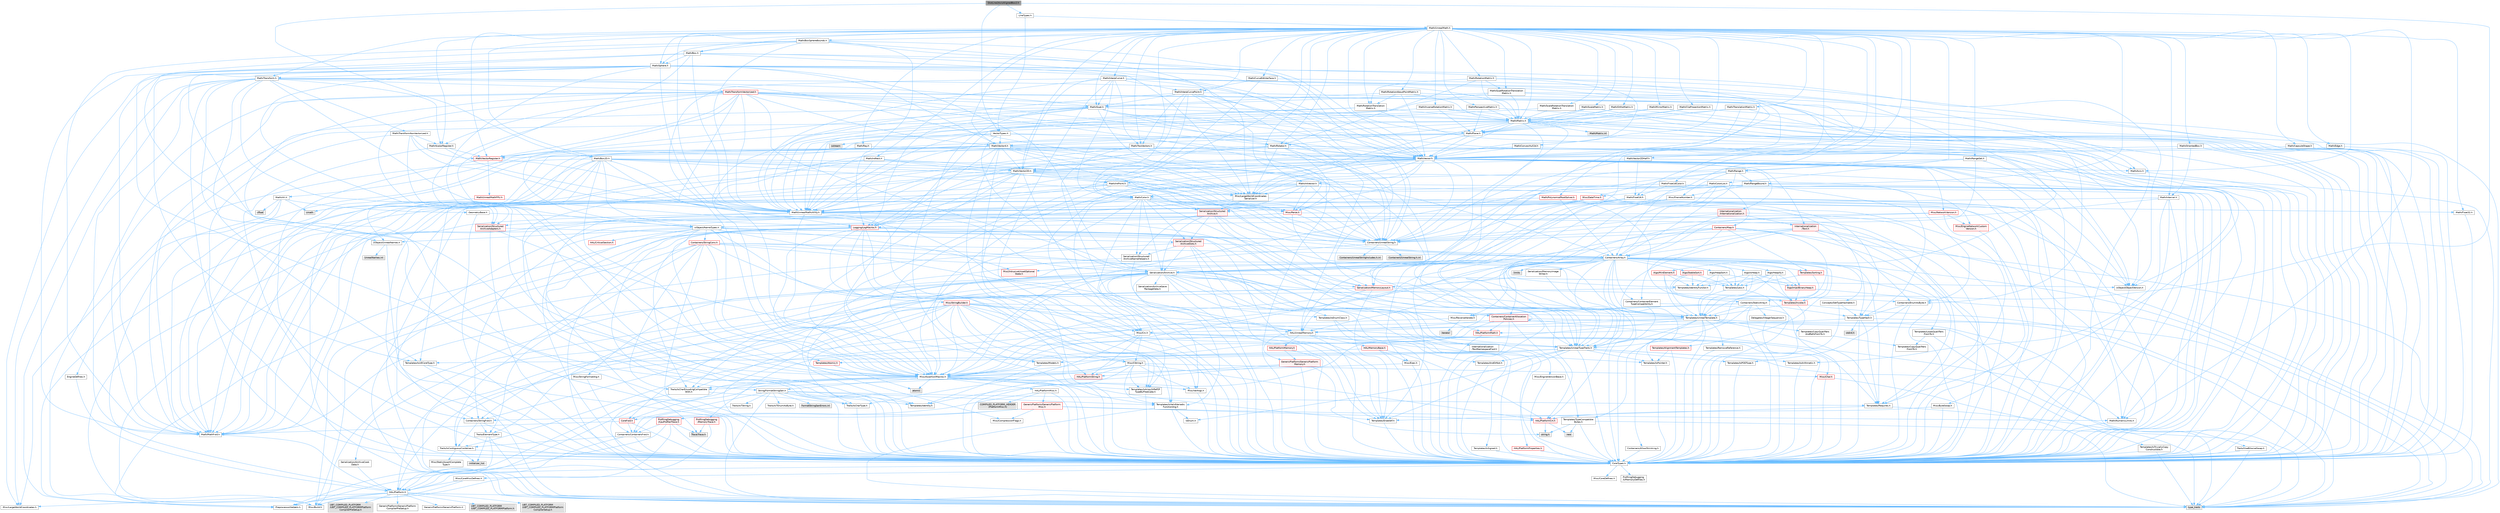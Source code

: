 digraph "DistLine2AxisAlignedBox2.h"
{
 // INTERACTIVE_SVG=YES
 // LATEX_PDF_SIZE
  bgcolor="transparent";
  edge [fontname=Helvetica,fontsize=10,labelfontname=Helvetica,labelfontsize=10];
  node [fontname=Helvetica,fontsize=10,shape=box,height=0.2,width=0.4];
  Node1 [id="Node000001",label="DistLine2AxisAlignedBox2.h",height=0.2,width=0.4,color="gray40", fillcolor="grey60", style="filled", fontcolor="black",tooltip=" "];
  Node1 -> Node2 [id="edge1_Node000001_Node000002",color="steelblue1",style="solid",tooltip=" "];
  Node2 [id="Node000002",label="Containers/StaticArray.h",height=0.2,width=0.4,color="grey40", fillcolor="white", style="filled",URL="$d3/dd5/StaticArray_8h.html",tooltip=" "];
  Node2 -> Node3 [id="edge2_Node000002_Node000003",color="steelblue1",style="solid",tooltip=" "];
  Node3 [id="Node000003",label="CoreTypes.h",height=0.2,width=0.4,color="grey40", fillcolor="white", style="filled",URL="$dc/dec/CoreTypes_8h.html",tooltip=" "];
  Node3 -> Node4 [id="edge3_Node000003_Node000004",color="steelblue1",style="solid",tooltip=" "];
  Node4 [id="Node000004",label="HAL/Platform.h",height=0.2,width=0.4,color="grey40", fillcolor="white", style="filled",URL="$d9/dd0/Platform_8h.html",tooltip=" "];
  Node4 -> Node5 [id="edge4_Node000004_Node000005",color="steelblue1",style="solid",tooltip=" "];
  Node5 [id="Node000005",label="Misc/Build.h",height=0.2,width=0.4,color="grey40", fillcolor="white", style="filled",URL="$d3/dbb/Build_8h.html",tooltip=" "];
  Node4 -> Node6 [id="edge5_Node000004_Node000006",color="steelblue1",style="solid",tooltip=" "];
  Node6 [id="Node000006",label="Misc/LargeWorldCoordinates.h",height=0.2,width=0.4,color="grey40", fillcolor="white", style="filled",URL="$d2/dcb/LargeWorldCoordinates_8h.html",tooltip=" "];
  Node4 -> Node7 [id="edge6_Node000004_Node000007",color="steelblue1",style="solid",tooltip=" "];
  Node7 [id="Node000007",label="type_traits",height=0.2,width=0.4,color="grey60", fillcolor="#E0E0E0", style="filled",tooltip=" "];
  Node4 -> Node8 [id="edge7_Node000004_Node000008",color="steelblue1",style="solid",tooltip=" "];
  Node8 [id="Node000008",label="PreprocessorHelpers.h",height=0.2,width=0.4,color="grey40", fillcolor="white", style="filled",URL="$db/ddb/PreprocessorHelpers_8h.html",tooltip=" "];
  Node4 -> Node9 [id="edge8_Node000004_Node000009",color="steelblue1",style="solid",tooltip=" "];
  Node9 [id="Node000009",label="UBT_COMPILED_PLATFORM\l/UBT_COMPILED_PLATFORMPlatform\lCompilerPreSetup.h",height=0.2,width=0.4,color="grey60", fillcolor="#E0E0E0", style="filled",tooltip=" "];
  Node4 -> Node10 [id="edge9_Node000004_Node000010",color="steelblue1",style="solid",tooltip=" "];
  Node10 [id="Node000010",label="GenericPlatform/GenericPlatform\lCompilerPreSetup.h",height=0.2,width=0.4,color="grey40", fillcolor="white", style="filled",URL="$d9/dc8/GenericPlatformCompilerPreSetup_8h.html",tooltip=" "];
  Node4 -> Node11 [id="edge10_Node000004_Node000011",color="steelblue1",style="solid",tooltip=" "];
  Node11 [id="Node000011",label="GenericPlatform/GenericPlatform.h",height=0.2,width=0.4,color="grey40", fillcolor="white", style="filled",URL="$d6/d84/GenericPlatform_8h.html",tooltip=" "];
  Node4 -> Node12 [id="edge11_Node000004_Node000012",color="steelblue1",style="solid",tooltip=" "];
  Node12 [id="Node000012",label="UBT_COMPILED_PLATFORM\l/UBT_COMPILED_PLATFORMPlatform.h",height=0.2,width=0.4,color="grey60", fillcolor="#E0E0E0", style="filled",tooltip=" "];
  Node4 -> Node13 [id="edge12_Node000004_Node000013",color="steelblue1",style="solid",tooltip=" "];
  Node13 [id="Node000013",label="UBT_COMPILED_PLATFORM\l/UBT_COMPILED_PLATFORMPlatform\lCompilerSetup.h",height=0.2,width=0.4,color="grey60", fillcolor="#E0E0E0", style="filled",tooltip=" "];
  Node3 -> Node14 [id="edge13_Node000003_Node000014",color="steelblue1",style="solid",tooltip=" "];
  Node14 [id="Node000014",label="ProfilingDebugging\l/UMemoryDefines.h",height=0.2,width=0.4,color="grey40", fillcolor="white", style="filled",URL="$d2/da2/UMemoryDefines_8h.html",tooltip=" "];
  Node3 -> Node15 [id="edge14_Node000003_Node000015",color="steelblue1",style="solid",tooltip=" "];
  Node15 [id="Node000015",label="Misc/CoreMiscDefines.h",height=0.2,width=0.4,color="grey40", fillcolor="white", style="filled",URL="$da/d38/CoreMiscDefines_8h.html",tooltip=" "];
  Node15 -> Node4 [id="edge15_Node000015_Node000004",color="steelblue1",style="solid",tooltip=" "];
  Node15 -> Node8 [id="edge16_Node000015_Node000008",color="steelblue1",style="solid",tooltip=" "];
  Node3 -> Node16 [id="edge17_Node000003_Node000016",color="steelblue1",style="solid",tooltip=" "];
  Node16 [id="Node000016",label="Misc/CoreDefines.h",height=0.2,width=0.4,color="grey40", fillcolor="white", style="filled",URL="$d3/dd2/CoreDefines_8h.html",tooltip=" "];
  Node2 -> Node17 [id="edge18_Node000002_Node000017",color="steelblue1",style="solid",tooltip=" "];
  Node17 [id="Node000017",label="Misc/AssertionMacros.h",height=0.2,width=0.4,color="grey40", fillcolor="white", style="filled",URL="$d0/dfa/AssertionMacros_8h.html",tooltip=" "];
  Node17 -> Node3 [id="edge19_Node000017_Node000003",color="steelblue1",style="solid",tooltip=" "];
  Node17 -> Node4 [id="edge20_Node000017_Node000004",color="steelblue1",style="solid",tooltip=" "];
  Node17 -> Node18 [id="edge21_Node000017_Node000018",color="steelblue1",style="solid",tooltip=" "];
  Node18 [id="Node000018",label="HAL/PlatformMisc.h",height=0.2,width=0.4,color="grey40", fillcolor="white", style="filled",URL="$d0/df5/PlatformMisc_8h.html",tooltip=" "];
  Node18 -> Node3 [id="edge22_Node000018_Node000003",color="steelblue1",style="solid",tooltip=" "];
  Node18 -> Node19 [id="edge23_Node000018_Node000019",color="steelblue1",style="solid",tooltip=" "];
  Node19 [id="Node000019",label="GenericPlatform/GenericPlatform\lMisc.h",height=0.2,width=0.4,color="red", fillcolor="#FFF0F0", style="filled",URL="$db/d9a/GenericPlatformMisc_8h.html",tooltip=" "];
  Node19 -> Node20 [id="edge24_Node000019_Node000020",color="steelblue1",style="solid",tooltip=" "];
  Node20 [id="Node000020",label="Containers/StringFwd.h",height=0.2,width=0.4,color="grey40", fillcolor="white", style="filled",URL="$df/d37/StringFwd_8h.html",tooltip=" "];
  Node20 -> Node3 [id="edge25_Node000020_Node000003",color="steelblue1",style="solid",tooltip=" "];
  Node20 -> Node21 [id="edge26_Node000020_Node000021",color="steelblue1",style="solid",tooltip=" "];
  Node21 [id="Node000021",label="Traits/ElementType.h",height=0.2,width=0.4,color="grey40", fillcolor="white", style="filled",URL="$d5/d4f/ElementType_8h.html",tooltip=" "];
  Node21 -> Node4 [id="edge27_Node000021_Node000004",color="steelblue1",style="solid",tooltip=" "];
  Node21 -> Node22 [id="edge28_Node000021_Node000022",color="steelblue1",style="solid",tooltip=" "];
  Node22 [id="Node000022",label="initializer_list",height=0.2,width=0.4,color="grey60", fillcolor="#E0E0E0", style="filled",tooltip=" "];
  Node21 -> Node7 [id="edge29_Node000021_Node000007",color="steelblue1",style="solid",tooltip=" "];
  Node20 -> Node23 [id="edge30_Node000020_Node000023",color="steelblue1",style="solid",tooltip=" "];
  Node23 [id="Node000023",label="Traits/IsContiguousContainer.h",height=0.2,width=0.4,color="grey40", fillcolor="white", style="filled",URL="$d5/d3c/IsContiguousContainer_8h.html",tooltip=" "];
  Node23 -> Node3 [id="edge31_Node000023_Node000003",color="steelblue1",style="solid",tooltip=" "];
  Node23 -> Node24 [id="edge32_Node000023_Node000024",color="steelblue1",style="solid",tooltip=" "];
  Node24 [id="Node000024",label="Misc/StaticAssertComplete\lType.h",height=0.2,width=0.4,color="grey40", fillcolor="white", style="filled",URL="$d5/d4e/StaticAssertCompleteType_8h.html",tooltip=" "];
  Node23 -> Node22 [id="edge33_Node000023_Node000022",color="steelblue1",style="solid",tooltip=" "];
  Node19 -> Node25 [id="edge34_Node000019_Node000025",color="steelblue1",style="solid",tooltip=" "];
  Node25 [id="Node000025",label="CoreFwd.h",height=0.2,width=0.4,color="red", fillcolor="#FFF0F0", style="filled",URL="$d1/d1e/CoreFwd_8h.html",tooltip=" "];
  Node25 -> Node3 [id="edge35_Node000025_Node000003",color="steelblue1",style="solid",tooltip=" "];
  Node25 -> Node26 [id="edge36_Node000025_Node000026",color="steelblue1",style="solid",tooltip=" "];
  Node26 [id="Node000026",label="Containers/ContainersFwd.h",height=0.2,width=0.4,color="grey40", fillcolor="white", style="filled",URL="$d4/d0a/ContainersFwd_8h.html",tooltip=" "];
  Node26 -> Node4 [id="edge37_Node000026_Node000004",color="steelblue1",style="solid",tooltip=" "];
  Node26 -> Node3 [id="edge38_Node000026_Node000003",color="steelblue1",style="solid",tooltip=" "];
  Node26 -> Node23 [id="edge39_Node000026_Node000023",color="steelblue1",style="solid",tooltip=" "];
  Node25 -> Node27 [id="edge40_Node000025_Node000027",color="steelblue1",style="solid",tooltip=" "];
  Node27 [id="Node000027",label="Math/MathFwd.h",height=0.2,width=0.4,color="grey40", fillcolor="white", style="filled",URL="$d2/d10/MathFwd_8h.html",tooltip=" "];
  Node27 -> Node4 [id="edge41_Node000027_Node000004",color="steelblue1",style="solid",tooltip=" "];
  Node19 -> Node3 [id="edge42_Node000019_Node000003",color="steelblue1",style="solid",tooltip=" "];
  Node19 -> Node30 [id="edge43_Node000019_Node000030",color="steelblue1",style="solid",tooltip=" "];
  Node30 [id="Node000030",label="HAL/PlatformCrt.h",height=0.2,width=0.4,color="red", fillcolor="#FFF0F0", style="filled",URL="$d8/d75/PlatformCrt_8h.html",tooltip=" "];
  Node30 -> Node31 [id="edge44_Node000030_Node000031",color="steelblue1",style="solid",tooltip=" "];
  Node31 [id="Node000031",label="new",height=0.2,width=0.4,color="grey60", fillcolor="#E0E0E0", style="filled",tooltip=" "];
  Node30 -> Node39 [id="edge45_Node000030_Node000039",color="steelblue1",style="solid",tooltip=" "];
  Node39 [id="Node000039",label="string.h",height=0.2,width=0.4,color="grey60", fillcolor="#E0E0E0", style="filled",tooltip=" "];
  Node19 -> Node40 [id="edge46_Node000019_Node000040",color="steelblue1",style="solid",tooltip=" "];
  Node40 [id="Node000040",label="Math/NumericLimits.h",height=0.2,width=0.4,color="grey40", fillcolor="white", style="filled",URL="$df/d1b/NumericLimits_8h.html",tooltip=" "];
  Node40 -> Node3 [id="edge47_Node000040_Node000003",color="steelblue1",style="solid",tooltip=" "];
  Node19 -> Node41 [id="edge48_Node000019_Node000041",color="steelblue1",style="solid",tooltip=" "];
  Node41 [id="Node000041",label="Misc/CompressionFlags.h",height=0.2,width=0.4,color="grey40", fillcolor="white", style="filled",URL="$d9/d76/CompressionFlags_8h.html",tooltip=" "];
  Node18 -> Node45 [id="edge49_Node000018_Node000045",color="steelblue1",style="solid",tooltip=" "];
  Node45 [id="Node000045",label="COMPILED_PLATFORM_HEADER\l(PlatformMisc.h)",height=0.2,width=0.4,color="grey60", fillcolor="#E0E0E0", style="filled",tooltip=" "];
  Node18 -> Node46 [id="edge50_Node000018_Node000046",color="steelblue1",style="solid",tooltip=" "];
  Node46 [id="Node000046",label="ProfilingDebugging\l/CpuProfilerTrace.h",height=0.2,width=0.4,color="red", fillcolor="#FFF0F0", style="filled",URL="$da/dcb/CpuProfilerTrace_8h.html",tooltip=" "];
  Node46 -> Node3 [id="edge51_Node000046_Node000003",color="steelblue1",style="solid",tooltip=" "];
  Node46 -> Node26 [id="edge52_Node000046_Node000026",color="steelblue1",style="solid",tooltip=" "];
  Node46 -> Node8 [id="edge53_Node000046_Node000008",color="steelblue1",style="solid",tooltip=" "];
  Node46 -> Node5 [id="edge54_Node000046_Node000005",color="steelblue1",style="solid",tooltip=" "];
  Node46 -> Node53 [id="edge55_Node000046_Node000053",color="steelblue1",style="solid",tooltip=" "];
  Node53 [id="Node000053",label="Trace/Trace.h",height=0.2,width=0.4,color="grey60", fillcolor="#E0E0E0", style="filled",tooltip=" "];
  Node17 -> Node8 [id="edge56_Node000017_Node000008",color="steelblue1",style="solid",tooltip=" "];
  Node17 -> Node54 [id="edge57_Node000017_Node000054",color="steelblue1",style="solid",tooltip=" "];
  Node54 [id="Node000054",label="Templates/EnableIf.h",height=0.2,width=0.4,color="grey40", fillcolor="white", style="filled",URL="$d7/d60/EnableIf_8h.html",tooltip=" "];
  Node54 -> Node3 [id="edge58_Node000054_Node000003",color="steelblue1",style="solid",tooltip=" "];
  Node17 -> Node55 [id="edge59_Node000017_Node000055",color="steelblue1",style="solid",tooltip=" "];
  Node55 [id="Node000055",label="Templates/IsArrayOrRefOf\lTypeByPredicate.h",height=0.2,width=0.4,color="grey40", fillcolor="white", style="filled",URL="$d6/da1/IsArrayOrRefOfTypeByPredicate_8h.html",tooltip=" "];
  Node55 -> Node3 [id="edge60_Node000055_Node000003",color="steelblue1",style="solid",tooltip=" "];
  Node17 -> Node56 [id="edge61_Node000017_Node000056",color="steelblue1",style="solid",tooltip=" "];
  Node56 [id="Node000056",label="Templates/IsValidVariadic\lFunctionArg.h",height=0.2,width=0.4,color="grey40", fillcolor="white", style="filled",URL="$d0/dc8/IsValidVariadicFunctionArg_8h.html",tooltip=" "];
  Node56 -> Node3 [id="edge62_Node000056_Node000003",color="steelblue1",style="solid",tooltip=" "];
  Node56 -> Node57 [id="edge63_Node000056_Node000057",color="steelblue1",style="solid",tooltip=" "];
  Node57 [id="Node000057",label="IsEnum.h",height=0.2,width=0.4,color="grey40", fillcolor="white", style="filled",URL="$d4/de5/IsEnum_8h.html",tooltip=" "];
  Node56 -> Node7 [id="edge64_Node000056_Node000007",color="steelblue1",style="solid",tooltip=" "];
  Node17 -> Node58 [id="edge65_Node000017_Node000058",color="steelblue1",style="solid",tooltip=" "];
  Node58 [id="Node000058",label="Traits/IsCharEncodingCompatible\lWith.h",height=0.2,width=0.4,color="grey40", fillcolor="white", style="filled",URL="$df/dd1/IsCharEncodingCompatibleWith_8h.html",tooltip=" "];
  Node58 -> Node7 [id="edge66_Node000058_Node000007",color="steelblue1",style="solid",tooltip=" "];
  Node58 -> Node59 [id="edge67_Node000058_Node000059",color="steelblue1",style="solid",tooltip=" "];
  Node59 [id="Node000059",label="Traits/IsCharType.h",height=0.2,width=0.4,color="grey40", fillcolor="white", style="filled",URL="$db/d51/IsCharType_8h.html",tooltip=" "];
  Node59 -> Node3 [id="edge68_Node000059_Node000003",color="steelblue1",style="solid",tooltip=" "];
  Node17 -> Node60 [id="edge69_Node000017_Node000060",color="steelblue1",style="solid",tooltip=" "];
  Node60 [id="Node000060",label="Misc/VarArgs.h",height=0.2,width=0.4,color="grey40", fillcolor="white", style="filled",URL="$d5/d6f/VarArgs_8h.html",tooltip=" "];
  Node60 -> Node3 [id="edge70_Node000060_Node000003",color="steelblue1",style="solid",tooltip=" "];
  Node17 -> Node61 [id="edge71_Node000017_Node000061",color="steelblue1",style="solid",tooltip=" "];
  Node61 [id="Node000061",label="String/FormatStringSan.h",height=0.2,width=0.4,color="grey40", fillcolor="white", style="filled",URL="$d3/d8b/FormatStringSan_8h.html",tooltip=" "];
  Node61 -> Node7 [id="edge72_Node000061_Node000007",color="steelblue1",style="solid",tooltip=" "];
  Node61 -> Node3 [id="edge73_Node000061_Node000003",color="steelblue1",style="solid",tooltip=" "];
  Node61 -> Node62 [id="edge74_Node000061_Node000062",color="steelblue1",style="solid",tooltip=" "];
  Node62 [id="Node000062",label="Templates/Requires.h",height=0.2,width=0.4,color="grey40", fillcolor="white", style="filled",URL="$dc/d96/Requires_8h.html",tooltip=" "];
  Node62 -> Node54 [id="edge75_Node000062_Node000054",color="steelblue1",style="solid",tooltip=" "];
  Node62 -> Node7 [id="edge76_Node000062_Node000007",color="steelblue1",style="solid",tooltip=" "];
  Node61 -> Node63 [id="edge77_Node000061_Node000063",color="steelblue1",style="solid",tooltip=" "];
  Node63 [id="Node000063",label="Templates/Identity.h",height=0.2,width=0.4,color="grey40", fillcolor="white", style="filled",URL="$d0/dd5/Identity_8h.html",tooltip=" "];
  Node61 -> Node56 [id="edge78_Node000061_Node000056",color="steelblue1",style="solid",tooltip=" "];
  Node61 -> Node59 [id="edge79_Node000061_Node000059",color="steelblue1",style="solid",tooltip=" "];
  Node61 -> Node64 [id="edge80_Node000061_Node000064",color="steelblue1",style="solid",tooltip=" "];
  Node64 [id="Node000064",label="Traits/IsTEnumAsByte.h",height=0.2,width=0.4,color="grey40", fillcolor="white", style="filled",URL="$d1/de6/IsTEnumAsByte_8h.html",tooltip=" "];
  Node61 -> Node65 [id="edge81_Node000061_Node000065",color="steelblue1",style="solid",tooltip=" "];
  Node65 [id="Node000065",label="Traits/IsTString.h",height=0.2,width=0.4,color="grey40", fillcolor="white", style="filled",URL="$d0/df8/IsTString_8h.html",tooltip=" "];
  Node65 -> Node26 [id="edge82_Node000065_Node000026",color="steelblue1",style="solid",tooltip=" "];
  Node61 -> Node26 [id="edge83_Node000061_Node000026",color="steelblue1",style="solid",tooltip=" "];
  Node61 -> Node66 [id="edge84_Node000061_Node000066",color="steelblue1",style="solid",tooltip=" "];
  Node66 [id="Node000066",label="FormatStringSanErrors.inl",height=0.2,width=0.4,color="grey60", fillcolor="#E0E0E0", style="filled",tooltip=" "];
  Node17 -> Node67 [id="edge85_Node000017_Node000067",color="steelblue1",style="solid",tooltip=" "];
  Node67 [id="Node000067",label="atomic",height=0.2,width=0.4,color="grey60", fillcolor="#E0E0E0", style="filled",tooltip=" "];
  Node2 -> Node68 [id="edge86_Node000002_Node000068",color="steelblue1",style="solid",tooltip=" "];
  Node68 [id="Node000068",label="Misc/ReverseIterate.h",height=0.2,width=0.4,color="grey40", fillcolor="white", style="filled",URL="$db/de3/ReverseIterate_8h.html",tooltip=" "];
  Node68 -> Node4 [id="edge87_Node000068_Node000004",color="steelblue1",style="solid",tooltip=" "];
  Node68 -> Node69 [id="edge88_Node000068_Node000069",color="steelblue1",style="solid",tooltip=" "];
  Node69 [id="Node000069",label="iterator",height=0.2,width=0.4,color="grey60", fillcolor="#E0E0E0", style="filled",tooltip=" "];
  Node2 -> Node70 [id="edge89_Node000002_Node000070",color="steelblue1",style="solid",tooltip=" "];
  Node70 [id="Node000070",label="Templates/UnrealTemplate.h",height=0.2,width=0.4,color="grey40", fillcolor="white", style="filled",URL="$d4/d24/UnrealTemplate_8h.html",tooltip=" "];
  Node70 -> Node3 [id="edge90_Node000070_Node000003",color="steelblue1",style="solid",tooltip=" "];
  Node70 -> Node71 [id="edge91_Node000070_Node000071",color="steelblue1",style="solid",tooltip=" "];
  Node71 [id="Node000071",label="Templates/IsPointer.h",height=0.2,width=0.4,color="grey40", fillcolor="white", style="filled",URL="$d7/d05/IsPointer_8h.html",tooltip=" "];
  Node71 -> Node3 [id="edge92_Node000071_Node000003",color="steelblue1",style="solid",tooltip=" "];
  Node70 -> Node72 [id="edge93_Node000070_Node000072",color="steelblue1",style="solid",tooltip=" "];
  Node72 [id="Node000072",label="HAL/UnrealMemory.h",height=0.2,width=0.4,color="grey40", fillcolor="white", style="filled",URL="$d9/d96/UnrealMemory_8h.html",tooltip=" "];
  Node72 -> Node3 [id="edge94_Node000072_Node000003",color="steelblue1",style="solid",tooltip=" "];
  Node72 -> Node73 [id="edge95_Node000072_Node000073",color="steelblue1",style="solid",tooltip=" "];
  Node73 [id="Node000073",label="GenericPlatform/GenericPlatform\lMemory.h",height=0.2,width=0.4,color="red", fillcolor="#FFF0F0", style="filled",URL="$dd/d22/GenericPlatformMemory_8h.html",tooltip=" "];
  Node73 -> Node25 [id="edge96_Node000073_Node000025",color="steelblue1",style="solid",tooltip=" "];
  Node73 -> Node3 [id="edge97_Node000073_Node000003",color="steelblue1",style="solid",tooltip=" "];
  Node73 -> Node74 [id="edge98_Node000073_Node000074",color="steelblue1",style="solid",tooltip=" "];
  Node74 [id="Node000074",label="HAL/PlatformString.h",height=0.2,width=0.4,color="red", fillcolor="#FFF0F0", style="filled",URL="$db/db5/PlatformString_8h.html",tooltip=" "];
  Node74 -> Node3 [id="edge99_Node000074_Node000003",color="steelblue1",style="solid",tooltip=" "];
  Node73 -> Node39 [id="edge100_Node000073_Node000039",color="steelblue1",style="solid",tooltip=" "];
  Node72 -> Node76 [id="edge101_Node000072_Node000076",color="steelblue1",style="solid",tooltip=" "];
  Node76 [id="Node000076",label="HAL/MemoryBase.h",height=0.2,width=0.4,color="red", fillcolor="#FFF0F0", style="filled",URL="$d6/d9f/MemoryBase_8h.html",tooltip=" "];
  Node76 -> Node3 [id="edge102_Node000076_Node000003",color="steelblue1",style="solid",tooltip=" "];
  Node76 -> Node30 [id="edge103_Node000076_Node000030",color="steelblue1",style="solid",tooltip=" "];
  Node76 -> Node77 [id="edge104_Node000076_Node000077",color="steelblue1",style="solid",tooltip=" "];
  Node77 [id="Node000077",label="Misc/Exec.h",height=0.2,width=0.4,color="grey40", fillcolor="white", style="filled",URL="$de/ddb/Exec_8h.html",tooltip=" "];
  Node77 -> Node3 [id="edge105_Node000077_Node000003",color="steelblue1",style="solid",tooltip=" "];
  Node77 -> Node17 [id="edge106_Node000077_Node000017",color="steelblue1",style="solid",tooltip=" "];
  Node76 -> Node80 [id="edge107_Node000076_Node000080",color="steelblue1",style="solid",tooltip=" "];
  Node80 [id="Node000080",label="Templates/Atomic.h",height=0.2,width=0.4,color="red", fillcolor="#FFF0F0", style="filled",URL="$d3/d91/Atomic_8h.html",tooltip=" "];
  Node80 -> Node67 [id="edge108_Node000080_Node000067",color="steelblue1",style="solid",tooltip=" "];
  Node72 -> Node89 [id="edge109_Node000072_Node000089",color="steelblue1",style="solid",tooltip=" "];
  Node89 [id="Node000089",label="HAL/PlatformMemory.h",height=0.2,width=0.4,color="red", fillcolor="#FFF0F0", style="filled",URL="$de/d68/PlatformMemory_8h.html",tooltip=" "];
  Node89 -> Node3 [id="edge110_Node000089_Node000003",color="steelblue1",style="solid",tooltip=" "];
  Node89 -> Node73 [id="edge111_Node000089_Node000073",color="steelblue1",style="solid",tooltip=" "];
  Node72 -> Node91 [id="edge112_Node000072_Node000091",color="steelblue1",style="solid",tooltip=" "];
  Node91 [id="Node000091",label="ProfilingDebugging\l/MemoryTrace.h",height=0.2,width=0.4,color="red", fillcolor="#FFF0F0", style="filled",URL="$da/dd7/MemoryTrace_8h.html",tooltip=" "];
  Node91 -> Node4 [id="edge113_Node000091_Node000004",color="steelblue1",style="solid",tooltip=" "];
  Node91 -> Node53 [id="edge114_Node000091_Node000053",color="steelblue1",style="solid",tooltip=" "];
  Node72 -> Node71 [id="edge115_Node000072_Node000071",color="steelblue1",style="solid",tooltip=" "];
  Node70 -> Node92 [id="edge116_Node000070_Node000092",color="steelblue1",style="solid",tooltip=" "];
  Node92 [id="Node000092",label="Templates/CopyQualifiers\lAndRefsFromTo.h",height=0.2,width=0.4,color="grey40", fillcolor="white", style="filled",URL="$d3/db3/CopyQualifiersAndRefsFromTo_8h.html",tooltip=" "];
  Node92 -> Node93 [id="edge117_Node000092_Node000093",color="steelblue1",style="solid",tooltip=" "];
  Node93 [id="Node000093",label="Templates/CopyQualifiers\lFromTo.h",height=0.2,width=0.4,color="grey40", fillcolor="white", style="filled",URL="$d5/db4/CopyQualifiersFromTo_8h.html",tooltip=" "];
  Node70 -> Node94 [id="edge118_Node000070_Node000094",color="steelblue1",style="solid",tooltip=" "];
  Node94 [id="Node000094",label="Templates/UnrealTypeTraits.h",height=0.2,width=0.4,color="grey40", fillcolor="white", style="filled",URL="$d2/d2d/UnrealTypeTraits_8h.html",tooltip=" "];
  Node94 -> Node3 [id="edge119_Node000094_Node000003",color="steelblue1",style="solid",tooltip=" "];
  Node94 -> Node71 [id="edge120_Node000094_Node000071",color="steelblue1",style="solid",tooltip=" "];
  Node94 -> Node17 [id="edge121_Node000094_Node000017",color="steelblue1",style="solid",tooltip=" "];
  Node94 -> Node85 [id="edge122_Node000094_Node000085",color="steelblue1",style="solid",tooltip=" "];
  Node85 [id="Node000085",label="Templates/AndOrNot.h",height=0.2,width=0.4,color="grey40", fillcolor="white", style="filled",URL="$db/d0a/AndOrNot_8h.html",tooltip=" "];
  Node85 -> Node3 [id="edge123_Node000085_Node000003",color="steelblue1",style="solid",tooltip=" "];
  Node94 -> Node54 [id="edge124_Node000094_Node000054",color="steelblue1",style="solid",tooltip=" "];
  Node94 -> Node95 [id="edge125_Node000094_Node000095",color="steelblue1",style="solid",tooltip=" "];
  Node95 [id="Node000095",label="Templates/IsArithmetic.h",height=0.2,width=0.4,color="grey40", fillcolor="white", style="filled",URL="$d2/d5d/IsArithmetic_8h.html",tooltip=" "];
  Node95 -> Node3 [id="edge126_Node000095_Node000003",color="steelblue1",style="solid",tooltip=" "];
  Node94 -> Node57 [id="edge127_Node000094_Node000057",color="steelblue1",style="solid",tooltip=" "];
  Node94 -> Node96 [id="edge128_Node000094_Node000096",color="steelblue1",style="solid",tooltip=" "];
  Node96 [id="Node000096",label="Templates/Models.h",height=0.2,width=0.4,color="grey40", fillcolor="white", style="filled",URL="$d3/d0c/Models_8h.html",tooltip=" "];
  Node96 -> Node63 [id="edge129_Node000096_Node000063",color="steelblue1",style="solid",tooltip=" "];
  Node94 -> Node97 [id="edge130_Node000094_Node000097",color="steelblue1",style="solid",tooltip=" "];
  Node97 [id="Node000097",label="Templates/IsPODType.h",height=0.2,width=0.4,color="grey40", fillcolor="white", style="filled",URL="$d7/db1/IsPODType_8h.html",tooltip=" "];
  Node97 -> Node3 [id="edge131_Node000097_Node000003",color="steelblue1",style="solid",tooltip=" "];
  Node94 -> Node98 [id="edge132_Node000094_Node000098",color="steelblue1",style="solid",tooltip=" "];
  Node98 [id="Node000098",label="Templates/IsUECoreType.h",height=0.2,width=0.4,color="grey40", fillcolor="white", style="filled",URL="$d1/db8/IsUECoreType_8h.html",tooltip=" "];
  Node98 -> Node3 [id="edge133_Node000098_Node000003",color="steelblue1",style="solid",tooltip=" "];
  Node98 -> Node7 [id="edge134_Node000098_Node000007",color="steelblue1",style="solid",tooltip=" "];
  Node94 -> Node86 [id="edge135_Node000094_Node000086",color="steelblue1",style="solid",tooltip=" "];
  Node86 [id="Node000086",label="Templates/IsTriviallyCopy\lConstructible.h",height=0.2,width=0.4,color="grey40", fillcolor="white", style="filled",URL="$d3/d78/IsTriviallyCopyConstructible_8h.html",tooltip=" "];
  Node86 -> Node3 [id="edge136_Node000086_Node000003",color="steelblue1",style="solid",tooltip=" "];
  Node86 -> Node7 [id="edge137_Node000086_Node000007",color="steelblue1",style="solid",tooltip=" "];
  Node70 -> Node99 [id="edge138_Node000070_Node000099",color="steelblue1",style="solid",tooltip=" "];
  Node99 [id="Node000099",label="Templates/RemoveReference.h",height=0.2,width=0.4,color="grey40", fillcolor="white", style="filled",URL="$da/dbe/RemoveReference_8h.html",tooltip=" "];
  Node99 -> Node3 [id="edge139_Node000099_Node000003",color="steelblue1",style="solid",tooltip=" "];
  Node70 -> Node62 [id="edge140_Node000070_Node000062",color="steelblue1",style="solid",tooltip=" "];
  Node70 -> Node100 [id="edge141_Node000070_Node000100",color="steelblue1",style="solid",tooltip=" "];
  Node100 [id="Node000100",label="Templates/TypeCompatible\lBytes.h",height=0.2,width=0.4,color="grey40", fillcolor="white", style="filled",URL="$df/d0a/TypeCompatibleBytes_8h.html",tooltip=" "];
  Node100 -> Node3 [id="edge142_Node000100_Node000003",color="steelblue1",style="solid",tooltip=" "];
  Node100 -> Node39 [id="edge143_Node000100_Node000039",color="steelblue1",style="solid",tooltip=" "];
  Node100 -> Node31 [id="edge144_Node000100_Node000031",color="steelblue1",style="solid",tooltip=" "];
  Node100 -> Node7 [id="edge145_Node000100_Node000007",color="steelblue1",style="solid",tooltip=" "];
  Node70 -> Node63 [id="edge146_Node000070_Node000063",color="steelblue1",style="solid",tooltip=" "];
  Node70 -> Node23 [id="edge147_Node000070_Node000023",color="steelblue1",style="solid",tooltip=" "];
  Node70 -> Node101 [id="edge148_Node000070_Node000101",color="steelblue1",style="solid",tooltip=" "];
  Node101 [id="Node000101",label="Traits/UseBitwiseSwap.h",height=0.2,width=0.4,color="grey40", fillcolor="white", style="filled",URL="$db/df3/UseBitwiseSwap_8h.html",tooltip=" "];
  Node101 -> Node3 [id="edge149_Node000101_Node000003",color="steelblue1",style="solid",tooltip=" "];
  Node101 -> Node7 [id="edge150_Node000101_Node000007",color="steelblue1",style="solid",tooltip=" "];
  Node70 -> Node7 [id="edge151_Node000070_Node000007",color="steelblue1",style="solid",tooltip=" "];
  Node2 -> Node94 [id="edge152_Node000002_Node000094",color="steelblue1",style="solid",tooltip=" "];
  Node2 -> Node102 [id="edge153_Node000002_Node000102",color="steelblue1",style="solid",tooltip=" "];
  Node102 [id="Node000102",label="Delegates/IntegerSequence.h",height=0.2,width=0.4,color="grey40", fillcolor="white", style="filled",URL="$d2/dcc/IntegerSequence_8h.html",tooltip=" "];
  Node102 -> Node3 [id="edge154_Node000102_Node000003",color="steelblue1",style="solid",tooltip=" "];
  Node2 -> Node103 [id="edge155_Node000002_Node000103",color="steelblue1",style="solid",tooltip=" "];
  Node103 [id="Node000103",label="Templates/TypeHash.h",height=0.2,width=0.4,color="grey40", fillcolor="white", style="filled",URL="$d1/d62/TypeHash_8h.html",tooltip=" "];
  Node103 -> Node3 [id="edge156_Node000103_Node000003",color="steelblue1",style="solid",tooltip=" "];
  Node103 -> Node62 [id="edge157_Node000103_Node000062",color="steelblue1",style="solid",tooltip=" "];
  Node103 -> Node104 [id="edge158_Node000103_Node000104",color="steelblue1",style="solid",tooltip=" "];
  Node104 [id="Node000104",label="Misc/Crc.h",height=0.2,width=0.4,color="grey40", fillcolor="white", style="filled",URL="$d4/dd2/Crc_8h.html",tooltip=" "];
  Node104 -> Node3 [id="edge159_Node000104_Node000003",color="steelblue1",style="solid",tooltip=" "];
  Node104 -> Node74 [id="edge160_Node000104_Node000074",color="steelblue1",style="solid",tooltip=" "];
  Node104 -> Node17 [id="edge161_Node000104_Node000017",color="steelblue1",style="solid",tooltip=" "];
  Node104 -> Node105 [id="edge162_Node000104_Node000105",color="steelblue1",style="solid",tooltip=" "];
  Node105 [id="Node000105",label="Misc/CString.h",height=0.2,width=0.4,color="grey40", fillcolor="white", style="filled",URL="$d2/d49/CString_8h.html",tooltip=" "];
  Node105 -> Node3 [id="edge163_Node000105_Node000003",color="steelblue1",style="solid",tooltip=" "];
  Node105 -> Node30 [id="edge164_Node000105_Node000030",color="steelblue1",style="solid",tooltip=" "];
  Node105 -> Node74 [id="edge165_Node000105_Node000074",color="steelblue1",style="solid",tooltip=" "];
  Node105 -> Node17 [id="edge166_Node000105_Node000017",color="steelblue1",style="solid",tooltip=" "];
  Node105 -> Node106 [id="edge167_Node000105_Node000106",color="steelblue1",style="solid",tooltip=" "];
  Node106 [id="Node000106",label="Misc/Char.h",height=0.2,width=0.4,color="red", fillcolor="#FFF0F0", style="filled",URL="$d0/d58/Char_8h.html",tooltip=" "];
  Node106 -> Node3 [id="edge168_Node000106_Node000003",color="steelblue1",style="solid",tooltip=" "];
  Node106 -> Node7 [id="edge169_Node000106_Node000007",color="steelblue1",style="solid",tooltip=" "];
  Node105 -> Node60 [id="edge170_Node000105_Node000060",color="steelblue1",style="solid",tooltip=" "];
  Node105 -> Node55 [id="edge171_Node000105_Node000055",color="steelblue1",style="solid",tooltip=" "];
  Node105 -> Node56 [id="edge172_Node000105_Node000056",color="steelblue1",style="solid",tooltip=" "];
  Node105 -> Node58 [id="edge173_Node000105_Node000058",color="steelblue1",style="solid",tooltip=" "];
  Node104 -> Node106 [id="edge174_Node000104_Node000106",color="steelblue1",style="solid",tooltip=" "];
  Node104 -> Node94 [id="edge175_Node000104_Node000094",color="steelblue1",style="solid",tooltip=" "];
  Node104 -> Node59 [id="edge176_Node000104_Node000059",color="steelblue1",style="solid",tooltip=" "];
  Node103 -> Node109 [id="edge177_Node000103_Node000109",color="steelblue1",style="solid",tooltip=" "];
  Node109 [id="Node000109",label="stdint.h",height=0.2,width=0.4,color="grey60", fillcolor="#E0E0E0", style="filled",tooltip=" "];
  Node103 -> Node7 [id="edge178_Node000103_Node000007",color="steelblue1",style="solid",tooltip=" "];
  Node1 -> Node110 [id="edge179_Node000001_Node000110",color="steelblue1",style="solid",tooltip=" "];
  Node110 [id="Node000110",label="LineTypes.h",height=0.2,width=0.4,color="grey40", fillcolor="white", style="filled",URL="$d9/d47/LineTypes_8h.html",tooltip=" "];
  Node110 -> Node111 [id="edge180_Node000110_Node000111",color="steelblue1",style="solid",tooltip=" "];
  Node111 [id="Node000111",label="Math/UnrealMath.h",height=0.2,width=0.4,color="grey40", fillcolor="white", style="filled",URL="$d8/db2/UnrealMath_8h.html",tooltip=" "];
  Node111 -> Node112 [id="edge181_Node000111_Node000112",color="steelblue1",style="solid",tooltip=" "];
  Node112 [id="Node000112",label="Math/Axis.h",height=0.2,width=0.4,color="grey40", fillcolor="white", style="filled",URL="$dd/dbb/Axis_8h.html",tooltip=" "];
  Node112 -> Node3 [id="edge182_Node000112_Node000003",color="steelblue1",style="solid",tooltip=" "];
  Node111 -> Node113 [id="edge183_Node000111_Node000113",color="steelblue1",style="solid",tooltip=" "];
  Node113 [id="Node000113",label="Math/Box.h",height=0.2,width=0.4,color="grey40", fillcolor="white", style="filled",URL="$de/d0f/Box_8h.html",tooltip=" "];
  Node113 -> Node3 [id="edge184_Node000113_Node000003",color="steelblue1",style="solid",tooltip=" "];
  Node113 -> Node17 [id="edge185_Node000113_Node000017",color="steelblue1",style="solid",tooltip=" "];
  Node113 -> Node27 [id="edge186_Node000113_Node000027",color="steelblue1",style="solid",tooltip=" "];
  Node113 -> Node114 [id="edge187_Node000113_Node000114",color="steelblue1",style="solid",tooltip=" "];
  Node114 [id="Node000114",label="Math/UnrealMathUtility.h",height=0.2,width=0.4,color="grey40", fillcolor="white", style="filled",URL="$db/db8/UnrealMathUtility_8h.html",tooltip=" "];
  Node114 -> Node3 [id="edge188_Node000114_Node000003",color="steelblue1",style="solid",tooltip=" "];
  Node114 -> Node17 [id="edge189_Node000114_Node000017",color="steelblue1",style="solid",tooltip=" "];
  Node114 -> Node115 [id="edge190_Node000114_Node000115",color="steelblue1",style="solid",tooltip=" "];
  Node115 [id="Node000115",label="HAL/PlatformMath.h",height=0.2,width=0.4,color="red", fillcolor="#FFF0F0", style="filled",URL="$dc/d53/PlatformMath_8h.html",tooltip=" "];
  Node115 -> Node3 [id="edge191_Node000115_Node000003",color="steelblue1",style="solid",tooltip=" "];
  Node114 -> Node27 [id="edge192_Node000114_Node000027",color="steelblue1",style="solid",tooltip=" "];
  Node114 -> Node63 [id="edge193_Node000114_Node000063",color="steelblue1",style="solid",tooltip=" "];
  Node114 -> Node62 [id="edge194_Node000114_Node000062",color="steelblue1",style="solid",tooltip=" "];
  Node113 -> Node123 [id="edge195_Node000113_Node000123",color="steelblue1",style="solid",tooltip=" "];
  Node123 [id="Node000123",label="Containers/UnrealString.h",height=0.2,width=0.4,color="grey40", fillcolor="white", style="filled",URL="$d5/dba/UnrealString_8h.html",tooltip=" "];
  Node123 -> Node124 [id="edge196_Node000123_Node000124",color="steelblue1",style="solid",tooltip=" "];
  Node124 [id="Node000124",label="Containers/UnrealStringIncludes.h.inl",height=0.2,width=0.4,color="grey60", fillcolor="#E0E0E0", style="filled",tooltip=" "];
  Node123 -> Node125 [id="edge197_Node000123_Node000125",color="steelblue1",style="solid",tooltip=" "];
  Node125 [id="Node000125",label="Containers/UnrealString.h.inl",height=0.2,width=0.4,color="grey60", fillcolor="#E0E0E0", style="filled",tooltip=" "];
  Node123 -> Node126 [id="edge198_Node000123_Node000126",color="steelblue1",style="solid",tooltip=" "];
  Node126 [id="Node000126",label="Misc/StringFormatArg.h",height=0.2,width=0.4,color="grey40", fillcolor="white", style="filled",URL="$d2/d16/StringFormatArg_8h.html",tooltip=" "];
  Node126 -> Node26 [id="edge199_Node000126_Node000026",color="steelblue1",style="solid",tooltip=" "];
  Node113 -> Node127 [id="edge200_Node000113_Node000127",color="steelblue1",style="solid",tooltip=" "];
  Node127 [id="Node000127",label="Math/Vector.h",height=0.2,width=0.4,color="grey40", fillcolor="white", style="filled",URL="$d6/dbe/Vector_8h.html",tooltip=" "];
  Node127 -> Node3 [id="edge201_Node000127_Node000003",color="steelblue1",style="solid",tooltip=" "];
  Node127 -> Node17 [id="edge202_Node000127_Node000017",color="steelblue1",style="solid",tooltip=" "];
  Node127 -> Node27 [id="edge203_Node000127_Node000027",color="steelblue1",style="solid",tooltip=" "];
  Node127 -> Node40 [id="edge204_Node000127_Node000040",color="steelblue1",style="solid",tooltip=" "];
  Node127 -> Node104 [id="edge205_Node000127_Node000104",color="steelblue1",style="solid",tooltip=" "];
  Node127 -> Node114 [id="edge206_Node000127_Node000114",color="steelblue1",style="solid",tooltip=" "];
  Node127 -> Node123 [id="edge207_Node000127_Node000123",color="steelblue1",style="solid",tooltip=" "];
  Node127 -> Node128 [id="edge208_Node000127_Node000128",color="steelblue1",style="solid",tooltip=" "];
  Node128 [id="Node000128",label="Misc/Parse.h",height=0.2,width=0.4,color="red", fillcolor="#FFF0F0", style="filled",URL="$dc/d71/Parse_8h.html",tooltip=" "];
  Node128 -> Node20 [id="edge209_Node000128_Node000020",color="steelblue1",style="solid",tooltip=" "];
  Node128 -> Node123 [id="edge210_Node000128_Node000123",color="steelblue1",style="solid",tooltip=" "];
  Node128 -> Node3 [id="edge211_Node000128_Node000003",color="steelblue1",style="solid",tooltip=" "];
  Node128 -> Node30 [id="edge212_Node000128_Node000030",color="steelblue1",style="solid",tooltip=" "];
  Node128 -> Node5 [id="edge213_Node000128_Node000005",color="steelblue1",style="solid",tooltip=" "];
  Node127 -> Node135 [id="edge214_Node000127_Node000135",color="steelblue1",style="solid",tooltip=" "];
  Node135 [id="Node000135",label="Misc/LargeWorldCoordinates\lSerializer.h",height=0.2,width=0.4,color="grey40", fillcolor="white", style="filled",URL="$d7/df9/LargeWorldCoordinatesSerializer_8h.html",tooltip=" "];
  Node135 -> Node136 [id="edge215_Node000135_Node000136",color="steelblue1",style="solid",tooltip=" "];
  Node136 [id="Node000136",label="UObject/NameTypes.h",height=0.2,width=0.4,color="grey40", fillcolor="white", style="filled",URL="$d6/d35/NameTypes_8h.html",tooltip=" "];
  Node136 -> Node3 [id="edge216_Node000136_Node000003",color="steelblue1",style="solid",tooltip=" "];
  Node136 -> Node17 [id="edge217_Node000136_Node000017",color="steelblue1",style="solid",tooltip=" "];
  Node136 -> Node72 [id="edge218_Node000136_Node000072",color="steelblue1",style="solid",tooltip=" "];
  Node136 -> Node94 [id="edge219_Node000136_Node000094",color="steelblue1",style="solid",tooltip=" "];
  Node136 -> Node70 [id="edge220_Node000136_Node000070",color="steelblue1",style="solid",tooltip=" "];
  Node136 -> Node123 [id="edge221_Node000136_Node000123",color="steelblue1",style="solid",tooltip=" "];
  Node136 -> Node137 [id="edge222_Node000136_Node000137",color="steelblue1",style="solid",tooltip=" "];
  Node137 [id="Node000137",label="HAL/CriticalSection.h",height=0.2,width=0.4,color="red", fillcolor="#FFF0F0", style="filled",URL="$d6/d90/CriticalSection_8h.html",tooltip=" "];
  Node136 -> Node140 [id="edge223_Node000136_Node000140",color="steelblue1",style="solid",tooltip=" "];
  Node140 [id="Node000140",label="Containers/StringConv.h",height=0.2,width=0.4,color="red", fillcolor="#FFF0F0", style="filled",URL="$d3/ddf/StringConv_8h.html",tooltip=" "];
  Node140 -> Node3 [id="edge224_Node000140_Node000003",color="steelblue1",style="solid",tooltip=" "];
  Node140 -> Node17 [id="edge225_Node000140_Node000017",color="steelblue1",style="solid",tooltip=" "];
  Node140 -> Node141 [id="edge226_Node000140_Node000141",color="steelblue1",style="solid",tooltip=" "];
  Node141 [id="Node000141",label="Containers/ContainerAllocation\lPolicies.h",height=0.2,width=0.4,color="red", fillcolor="#FFF0F0", style="filled",URL="$d7/dff/ContainerAllocationPolicies_8h.html",tooltip=" "];
  Node141 -> Node3 [id="edge227_Node000141_Node000003",color="steelblue1",style="solid",tooltip=" "];
  Node141 -> Node141 [id="edge228_Node000141_Node000141",color="steelblue1",style="solid",tooltip=" "];
  Node141 -> Node115 [id="edge229_Node000141_Node000115",color="steelblue1",style="solid",tooltip=" "];
  Node141 -> Node72 [id="edge230_Node000141_Node000072",color="steelblue1",style="solid",tooltip=" "];
  Node141 -> Node40 [id="edge231_Node000141_Node000040",color="steelblue1",style="solid",tooltip=" "];
  Node141 -> Node17 [id="edge232_Node000141_Node000017",color="steelblue1",style="solid",tooltip=" "];
  Node141 -> Node100 [id="edge233_Node000141_Node000100",color="steelblue1",style="solid",tooltip=" "];
  Node141 -> Node7 [id="edge234_Node000141_Node000007",color="steelblue1",style="solid",tooltip=" "];
  Node140 -> Node145 [id="edge235_Node000140_Node000145",color="steelblue1",style="solid",tooltip=" "];
  Node145 [id="Node000145",label="Containers/Array.h",height=0.2,width=0.4,color="grey40", fillcolor="white", style="filled",URL="$df/dd0/Array_8h.html",tooltip=" "];
  Node145 -> Node3 [id="edge236_Node000145_Node000003",color="steelblue1",style="solid",tooltip=" "];
  Node145 -> Node17 [id="edge237_Node000145_Node000017",color="steelblue1",style="solid",tooltip=" "];
  Node145 -> Node130 [id="edge238_Node000145_Node000130",color="steelblue1",style="solid",tooltip=" "];
  Node130 [id="Node000130",label="Misc/IntrusiveUnsetOptional\lState.h",height=0.2,width=0.4,color="red", fillcolor="#FFF0F0", style="filled",URL="$d2/d0a/IntrusiveUnsetOptionalState_8h.html",tooltip=" "];
  Node145 -> Node68 [id="edge239_Node000145_Node000068",color="steelblue1",style="solid",tooltip=" "];
  Node145 -> Node72 [id="edge240_Node000145_Node000072",color="steelblue1",style="solid",tooltip=" "];
  Node145 -> Node94 [id="edge241_Node000145_Node000094",color="steelblue1",style="solid",tooltip=" "];
  Node145 -> Node70 [id="edge242_Node000145_Node000070",color="steelblue1",style="solid",tooltip=" "];
  Node145 -> Node146 [id="edge243_Node000145_Node000146",color="steelblue1",style="solid",tooltip=" "];
  Node146 [id="Node000146",label="Containers/AllowShrinking.h",height=0.2,width=0.4,color="grey40", fillcolor="white", style="filled",URL="$d7/d1a/AllowShrinking_8h.html",tooltip=" "];
  Node146 -> Node3 [id="edge244_Node000146_Node000003",color="steelblue1",style="solid",tooltip=" "];
  Node145 -> Node141 [id="edge245_Node000145_Node000141",color="steelblue1",style="solid",tooltip=" "];
  Node145 -> Node147 [id="edge246_Node000145_Node000147",color="steelblue1",style="solid",tooltip=" "];
  Node147 [id="Node000147",label="Containers/ContainerElement\lTypeCompatibility.h",height=0.2,width=0.4,color="grey40", fillcolor="white", style="filled",URL="$df/ddf/ContainerElementTypeCompatibility_8h.html",tooltip=" "];
  Node147 -> Node3 [id="edge247_Node000147_Node000003",color="steelblue1",style="solid",tooltip=" "];
  Node147 -> Node94 [id="edge248_Node000147_Node000094",color="steelblue1",style="solid",tooltip=" "];
  Node145 -> Node148 [id="edge249_Node000145_Node000148",color="steelblue1",style="solid",tooltip=" "];
  Node148 [id="Node000148",label="Serialization/Archive.h",height=0.2,width=0.4,color="grey40", fillcolor="white", style="filled",URL="$d7/d3b/Archive_8h.html",tooltip=" "];
  Node148 -> Node25 [id="edge250_Node000148_Node000025",color="steelblue1",style="solid",tooltip=" "];
  Node148 -> Node3 [id="edge251_Node000148_Node000003",color="steelblue1",style="solid",tooltip=" "];
  Node148 -> Node149 [id="edge252_Node000148_Node000149",color="steelblue1",style="solid",tooltip=" "];
  Node149 [id="Node000149",label="HAL/PlatformProperties.h",height=0.2,width=0.4,color="red", fillcolor="#FFF0F0", style="filled",URL="$d9/db0/PlatformProperties_8h.html",tooltip=" "];
  Node149 -> Node3 [id="edge253_Node000149_Node000003",color="steelblue1",style="solid",tooltip=" "];
  Node148 -> Node152 [id="edge254_Node000148_Node000152",color="steelblue1",style="solid",tooltip=" "];
  Node152 [id="Node000152",label="Internationalization\l/TextNamespaceFwd.h",height=0.2,width=0.4,color="grey40", fillcolor="white", style="filled",URL="$d8/d97/TextNamespaceFwd_8h.html",tooltip=" "];
  Node152 -> Node3 [id="edge255_Node000152_Node000003",color="steelblue1",style="solid",tooltip=" "];
  Node148 -> Node27 [id="edge256_Node000148_Node000027",color="steelblue1",style="solid",tooltip=" "];
  Node148 -> Node17 [id="edge257_Node000148_Node000017",color="steelblue1",style="solid",tooltip=" "];
  Node148 -> Node5 [id="edge258_Node000148_Node000005",color="steelblue1",style="solid",tooltip=" "];
  Node148 -> Node41 [id="edge259_Node000148_Node000041",color="steelblue1",style="solid",tooltip=" "];
  Node148 -> Node153 [id="edge260_Node000148_Node000153",color="steelblue1",style="solid",tooltip=" "];
  Node153 [id="Node000153",label="Misc/EngineVersionBase.h",height=0.2,width=0.4,color="grey40", fillcolor="white", style="filled",URL="$d5/d2b/EngineVersionBase_8h.html",tooltip=" "];
  Node153 -> Node3 [id="edge261_Node000153_Node000003",color="steelblue1",style="solid",tooltip=" "];
  Node148 -> Node60 [id="edge262_Node000148_Node000060",color="steelblue1",style="solid",tooltip=" "];
  Node148 -> Node154 [id="edge263_Node000148_Node000154",color="steelblue1",style="solid",tooltip=" "];
  Node154 [id="Node000154",label="Serialization/ArchiveCook\lData.h",height=0.2,width=0.4,color="grey40", fillcolor="white", style="filled",URL="$dc/db6/ArchiveCookData_8h.html",tooltip=" "];
  Node154 -> Node4 [id="edge264_Node000154_Node000004",color="steelblue1",style="solid",tooltip=" "];
  Node148 -> Node155 [id="edge265_Node000148_Node000155",color="steelblue1",style="solid",tooltip=" "];
  Node155 [id="Node000155",label="Serialization/ArchiveSave\lPackageData.h",height=0.2,width=0.4,color="grey40", fillcolor="white", style="filled",URL="$d1/d37/ArchiveSavePackageData_8h.html",tooltip=" "];
  Node148 -> Node54 [id="edge266_Node000148_Node000054",color="steelblue1",style="solid",tooltip=" "];
  Node148 -> Node55 [id="edge267_Node000148_Node000055",color="steelblue1",style="solid",tooltip=" "];
  Node148 -> Node156 [id="edge268_Node000148_Node000156",color="steelblue1",style="solid",tooltip=" "];
  Node156 [id="Node000156",label="Templates/IsEnumClass.h",height=0.2,width=0.4,color="grey40", fillcolor="white", style="filled",URL="$d7/d15/IsEnumClass_8h.html",tooltip=" "];
  Node156 -> Node3 [id="edge269_Node000156_Node000003",color="steelblue1",style="solid",tooltip=" "];
  Node156 -> Node85 [id="edge270_Node000156_Node000085",color="steelblue1",style="solid",tooltip=" "];
  Node148 -> Node120 [id="edge271_Node000148_Node000120",color="steelblue1",style="solid",tooltip=" "];
  Node120 [id="Node000120",label="Templates/IsSigned.h",height=0.2,width=0.4,color="grey40", fillcolor="white", style="filled",URL="$d8/dd8/IsSigned_8h.html",tooltip=" "];
  Node120 -> Node3 [id="edge272_Node000120_Node000003",color="steelblue1",style="solid",tooltip=" "];
  Node148 -> Node56 [id="edge273_Node000148_Node000056",color="steelblue1",style="solid",tooltip=" "];
  Node148 -> Node70 [id="edge274_Node000148_Node000070",color="steelblue1",style="solid",tooltip=" "];
  Node148 -> Node58 [id="edge275_Node000148_Node000058",color="steelblue1",style="solid",tooltip=" "];
  Node148 -> Node157 [id="edge276_Node000148_Node000157",color="steelblue1",style="solid",tooltip=" "];
  Node157 [id="Node000157",label="UObject/ObjectVersion.h",height=0.2,width=0.4,color="grey40", fillcolor="white", style="filled",URL="$da/d63/ObjectVersion_8h.html",tooltip=" "];
  Node157 -> Node3 [id="edge277_Node000157_Node000003",color="steelblue1",style="solid",tooltip=" "];
  Node145 -> Node158 [id="edge278_Node000145_Node000158",color="steelblue1",style="solid",tooltip=" "];
  Node158 [id="Node000158",label="Serialization/MemoryImage\lWriter.h",height=0.2,width=0.4,color="grey40", fillcolor="white", style="filled",URL="$d0/d08/MemoryImageWriter_8h.html",tooltip=" "];
  Node158 -> Node3 [id="edge279_Node000158_Node000003",color="steelblue1",style="solid",tooltip=" "];
  Node158 -> Node159 [id="edge280_Node000158_Node000159",color="steelblue1",style="solid",tooltip=" "];
  Node159 [id="Node000159",label="Serialization/MemoryLayout.h",height=0.2,width=0.4,color="red", fillcolor="#FFF0F0", style="filled",URL="$d7/d66/MemoryLayout_8h.html",tooltip=" "];
  Node159 -> Node162 [id="edge281_Node000159_Node000162",color="steelblue1",style="solid",tooltip=" "];
  Node162 [id="Node000162",label="Containers/EnumAsByte.h",height=0.2,width=0.4,color="grey40", fillcolor="white", style="filled",URL="$d6/d9a/EnumAsByte_8h.html",tooltip=" "];
  Node162 -> Node3 [id="edge282_Node000162_Node000003",color="steelblue1",style="solid",tooltip=" "];
  Node162 -> Node97 [id="edge283_Node000162_Node000097",color="steelblue1",style="solid",tooltip=" "];
  Node162 -> Node103 [id="edge284_Node000162_Node000103",color="steelblue1",style="solid",tooltip=" "];
  Node159 -> Node20 [id="edge285_Node000159_Node000020",color="steelblue1",style="solid",tooltip=" "];
  Node159 -> Node72 [id="edge286_Node000159_Node000072",color="steelblue1",style="solid",tooltip=" "];
  Node159 -> Node54 [id="edge287_Node000159_Node000054",color="steelblue1",style="solid",tooltip=" "];
  Node159 -> Node96 [id="edge288_Node000159_Node000096",color="steelblue1",style="solid",tooltip=" "];
  Node159 -> Node70 [id="edge289_Node000159_Node000070",color="steelblue1",style="solid",tooltip=" "];
  Node145 -> Node165 [id="edge290_Node000145_Node000165",color="steelblue1",style="solid",tooltip=" "];
  Node165 [id="Node000165",label="Algo/Heapify.h",height=0.2,width=0.4,color="grey40", fillcolor="white", style="filled",URL="$d0/d2a/Heapify_8h.html",tooltip=" "];
  Node165 -> Node166 [id="edge291_Node000165_Node000166",color="steelblue1",style="solid",tooltip=" "];
  Node166 [id="Node000166",label="Algo/Impl/BinaryHeap.h",height=0.2,width=0.4,color="red", fillcolor="#FFF0F0", style="filled",URL="$d7/da3/Algo_2Impl_2BinaryHeap_8h.html",tooltip=" "];
  Node166 -> Node133 [id="edge292_Node000166_Node000133",color="steelblue1",style="solid",tooltip=" "];
  Node133 [id="Node000133",label="Templates/Invoke.h",height=0.2,width=0.4,color="red", fillcolor="#FFF0F0", style="filled",URL="$d7/deb/Invoke_8h.html",tooltip=" "];
  Node133 -> Node3 [id="edge293_Node000133_Node000003",color="steelblue1",style="solid",tooltip=" "];
  Node133 -> Node70 [id="edge294_Node000133_Node000070",color="steelblue1",style="solid",tooltip=" "];
  Node133 -> Node7 [id="edge295_Node000133_Node000007",color="steelblue1",style="solid",tooltip=" "];
  Node166 -> Node7 [id="edge296_Node000166_Node000007",color="steelblue1",style="solid",tooltip=" "];
  Node165 -> Node169 [id="edge297_Node000165_Node000169",color="steelblue1",style="solid",tooltip=" "];
  Node169 [id="Node000169",label="Templates/IdentityFunctor.h",height=0.2,width=0.4,color="grey40", fillcolor="white", style="filled",URL="$d7/d2e/IdentityFunctor_8h.html",tooltip=" "];
  Node169 -> Node4 [id="edge298_Node000169_Node000004",color="steelblue1",style="solid",tooltip=" "];
  Node165 -> Node133 [id="edge299_Node000165_Node000133",color="steelblue1",style="solid",tooltip=" "];
  Node165 -> Node170 [id="edge300_Node000165_Node000170",color="steelblue1",style="solid",tooltip=" "];
  Node170 [id="Node000170",label="Templates/Less.h",height=0.2,width=0.4,color="grey40", fillcolor="white", style="filled",URL="$de/dc8/Less_8h.html",tooltip=" "];
  Node170 -> Node3 [id="edge301_Node000170_Node000003",color="steelblue1",style="solid",tooltip=" "];
  Node170 -> Node70 [id="edge302_Node000170_Node000070",color="steelblue1",style="solid",tooltip=" "];
  Node165 -> Node70 [id="edge303_Node000165_Node000070",color="steelblue1",style="solid",tooltip=" "];
  Node145 -> Node171 [id="edge304_Node000145_Node000171",color="steelblue1",style="solid",tooltip=" "];
  Node171 [id="Node000171",label="Algo/HeapSort.h",height=0.2,width=0.4,color="grey40", fillcolor="white", style="filled",URL="$d3/d92/HeapSort_8h.html",tooltip=" "];
  Node171 -> Node166 [id="edge305_Node000171_Node000166",color="steelblue1",style="solid",tooltip=" "];
  Node171 -> Node169 [id="edge306_Node000171_Node000169",color="steelblue1",style="solid",tooltip=" "];
  Node171 -> Node170 [id="edge307_Node000171_Node000170",color="steelblue1",style="solid",tooltip=" "];
  Node171 -> Node70 [id="edge308_Node000171_Node000070",color="steelblue1",style="solid",tooltip=" "];
  Node145 -> Node172 [id="edge309_Node000145_Node000172",color="steelblue1",style="solid",tooltip=" "];
  Node172 [id="Node000172",label="Algo/IsHeap.h",height=0.2,width=0.4,color="grey40", fillcolor="white", style="filled",URL="$de/d32/IsHeap_8h.html",tooltip=" "];
  Node172 -> Node166 [id="edge310_Node000172_Node000166",color="steelblue1",style="solid",tooltip=" "];
  Node172 -> Node169 [id="edge311_Node000172_Node000169",color="steelblue1",style="solid",tooltip=" "];
  Node172 -> Node133 [id="edge312_Node000172_Node000133",color="steelblue1",style="solid",tooltip=" "];
  Node172 -> Node170 [id="edge313_Node000172_Node000170",color="steelblue1",style="solid",tooltip=" "];
  Node172 -> Node70 [id="edge314_Node000172_Node000070",color="steelblue1",style="solid",tooltip=" "];
  Node145 -> Node166 [id="edge315_Node000145_Node000166",color="steelblue1",style="solid",tooltip=" "];
  Node145 -> Node173 [id="edge316_Node000145_Node000173",color="steelblue1",style="solid",tooltip=" "];
  Node173 [id="Node000173",label="Algo/StableSort.h",height=0.2,width=0.4,color="red", fillcolor="#FFF0F0", style="filled",URL="$d7/d3c/StableSort_8h.html",tooltip=" "];
  Node173 -> Node169 [id="edge317_Node000173_Node000169",color="steelblue1",style="solid",tooltip=" "];
  Node173 -> Node133 [id="edge318_Node000173_Node000133",color="steelblue1",style="solid",tooltip=" "];
  Node173 -> Node170 [id="edge319_Node000173_Node000170",color="steelblue1",style="solid",tooltip=" "];
  Node173 -> Node70 [id="edge320_Node000173_Node000070",color="steelblue1",style="solid",tooltip=" "];
  Node145 -> Node176 [id="edge321_Node000145_Node000176",color="steelblue1",style="solid",tooltip=" "];
  Node176 [id="Node000176",label="Concepts/GetTypeHashable.h",height=0.2,width=0.4,color="grey40", fillcolor="white", style="filled",URL="$d3/da2/GetTypeHashable_8h.html",tooltip=" "];
  Node176 -> Node3 [id="edge322_Node000176_Node000003",color="steelblue1",style="solid",tooltip=" "];
  Node176 -> Node103 [id="edge323_Node000176_Node000103",color="steelblue1",style="solid",tooltip=" "];
  Node145 -> Node169 [id="edge324_Node000145_Node000169",color="steelblue1",style="solid",tooltip=" "];
  Node145 -> Node133 [id="edge325_Node000145_Node000133",color="steelblue1",style="solid",tooltip=" "];
  Node145 -> Node170 [id="edge326_Node000145_Node000170",color="steelblue1",style="solid",tooltip=" "];
  Node145 -> Node177 [id="edge327_Node000145_Node000177",color="steelblue1",style="solid",tooltip=" "];
  Node177 [id="Node000177",label="Templates/LosesQualifiers\lFromTo.h",height=0.2,width=0.4,color="grey40", fillcolor="white", style="filled",URL="$d2/db3/LosesQualifiersFromTo_8h.html",tooltip=" "];
  Node177 -> Node93 [id="edge328_Node000177_Node000093",color="steelblue1",style="solid",tooltip=" "];
  Node177 -> Node7 [id="edge329_Node000177_Node000007",color="steelblue1",style="solid",tooltip=" "];
  Node145 -> Node62 [id="edge330_Node000145_Node000062",color="steelblue1",style="solid",tooltip=" "];
  Node145 -> Node178 [id="edge331_Node000145_Node000178",color="steelblue1",style="solid",tooltip=" "];
  Node178 [id="Node000178",label="Templates/Sorting.h",height=0.2,width=0.4,color="red", fillcolor="#FFF0F0", style="filled",URL="$d3/d9e/Sorting_8h.html",tooltip=" "];
  Node178 -> Node3 [id="edge332_Node000178_Node000003",color="steelblue1",style="solid",tooltip=" "];
  Node178 -> Node115 [id="edge333_Node000178_Node000115",color="steelblue1",style="solid",tooltip=" "];
  Node178 -> Node170 [id="edge334_Node000178_Node000170",color="steelblue1",style="solid",tooltip=" "];
  Node145 -> Node181 [id="edge335_Node000145_Node000181",color="steelblue1",style="solid",tooltip=" "];
  Node181 [id="Node000181",label="Templates/AlignmentTemplates.h",height=0.2,width=0.4,color="red", fillcolor="#FFF0F0", style="filled",URL="$dd/d32/AlignmentTemplates_8h.html",tooltip=" "];
  Node181 -> Node3 [id="edge336_Node000181_Node000003",color="steelblue1",style="solid",tooltip=" "];
  Node181 -> Node71 [id="edge337_Node000181_Node000071",color="steelblue1",style="solid",tooltip=" "];
  Node145 -> Node21 [id="edge338_Node000145_Node000021",color="steelblue1",style="solid",tooltip=" "];
  Node145 -> Node121 [id="edge339_Node000145_Node000121",color="steelblue1",style="solid",tooltip=" "];
  Node121 [id="Node000121",label="limits",height=0.2,width=0.4,color="grey60", fillcolor="#E0E0E0", style="filled",tooltip=" "];
  Node145 -> Node7 [id="edge340_Node000145_Node000007",color="steelblue1",style="solid",tooltip=" "];
  Node140 -> Node105 [id="edge341_Node000140_Node000105",color="steelblue1",style="solid",tooltip=" "];
  Node140 -> Node70 [id="edge342_Node000140_Node000070",color="steelblue1",style="solid",tooltip=" "];
  Node140 -> Node94 [id="edge343_Node000140_Node000094",color="steelblue1",style="solid",tooltip=" "];
  Node140 -> Node21 [id="edge344_Node000140_Node000021",color="steelblue1",style="solid",tooltip=" "];
  Node140 -> Node58 [id="edge345_Node000140_Node000058",color="steelblue1",style="solid",tooltip=" "];
  Node140 -> Node23 [id="edge346_Node000140_Node000023",color="steelblue1",style="solid",tooltip=" "];
  Node140 -> Node7 [id="edge347_Node000140_Node000007",color="steelblue1",style="solid",tooltip=" "];
  Node136 -> Node20 [id="edge348_Node000136_Node000020",color="steelblue1",style="solid",tooltip=" "];
  Node136 -> Node183 [id="edge349_Node000136_Node000183",color="steelblue1",style="solid",tooltip=" "];
  Node183 [id="Node000183",label="UObject/UnrealNames.h",height=0.2,width=0.4,color="grey40", fillcolor="white", style="filled",URL="$d8/db1/UnrealNames_8h.html",tooltip=" "];
  Node183 -> Node3 [id="edge350_Node000183_Node000003",color="steelblue1",style="solid",tooltip=" "];
  Node183 -> Node184 [id="edge351_Node000183_Node000184",color="steelblue1",style="solid",tooltip=" "];
  Node184 [id="Node000184",label="UnrealNames.inl",height=0.2,width=0.4,color="grey60", fillcolor="#E0E0E0", style="filled",tooltip=" "];
  Node136 -> Node80 [id="edge352_Node000136_Node000080",color="steelblue1",style="solid",tooltip=" "];
  Node136 -> Node159 [id="edge353_Node000136_Node000159",color="steelblue1",style="solid",tooltip=" "];
  Node136 -> Node130 [id="edge354_Node000136_Node000130",color="steelblue1",style="solid",tooltip=" "];
  Node136 -> Node185 [id="edge355_Node000136_Node000185",color="steelblue1",style="solid",tooltip=" "];
  Node185 [id="Node000185",label="Misc/StringBuilder.h",height=0.2,width=0.4,color="red", fillcolor="#FFF0F0", style="filled",URL="$d4/d52/StringBuilder_8h.html",tooltip=" "];
  Node185 -> Node20 [id="edge356_Node000185_Node000020",color="steelblue1",style="solid",tooltip=" "];
  Node185 -> Node3 [id="edge357_Node000185_Node000003",color="steelblue1",style="solid",tooltip=" "];
  Node185 -> Node74 [id="edge358_Node000185_Node000074",color="steelblue1",style="solid",tooltip=" "];
  Node185 -> Node72 [id="edge359_Node000185_Node000072",color="steelblue1",style="solid",tooltip=" "];
  Node185 -> Node17 [id="edge360_Node000185_Node000017",color="steelblue1",style="solid",tooltip=" "];
  Node185 -> Node105 [id="edge361_Node000185_Node000105",color="steelblue1",style="solid",tooltip=" "];
  Node185 -> Node54 [id="edge362_Node000185_Node000054",color="steelblue1",style="solid",tooltip=" "];
  Node185 -> Node55 [id="edge363_Node000185_Node000055",color="steelblue1",style="solid",tooltip=" "];
  Node185 -> Node56 [id="edge364_Node000185_Node000056",color="steelblue1",style="solid",tooltip=" "];
  Node185 -> Node62 [id="edge365_Node000185_Node000062",color="steelblue1",style="solid",tooltip=" "];
  Node185 -> Node70 [id="edge366_Node000185_Node000070",color="steelblue1",style="solid",tooltip=" "];
  Node185 -> Node94 [id="edge367_Node000185_Node000094",color="steelblue1",style="solid",tooltip=" "];
  Node185 -> Node58 [id="edge368_Node000185_Node000058",color="steelblue1",style="solid",tooltip=" "];
  Node185 -> Node59 [id="edge369_Node000185_Node000059",color="steelblue1",style="solid",tooltip=" "];
  Node185 -> Node23 [id="edge370_Node000185_Node000023",color="steelblue1",style="solid",tooltip=" "];
  Node185 -> Node7 [id="edge371_Node000185_Node000007",color="steelblue1",style="solid",tooltip=" "];
  Node136 -> Node53 [id="edge372_Node000136_Node000053",color="steelblue1",style="solid",tooltip=" "];
  Node135 -> Node157 [id="edge373_Node000135_Node000157",color="steelblue1",style="solid",tooltip=" "];
  Node135 -> Node191 [id="edge374_Node000135_Node000191",color="steelblue1",style="solid",tooltip=" "];
  Node191 [id="Node000191",label="Serialization/Structured\lArchive.h",height=0.2,width=0.4,color="red", fillcolor="#FFF0F0", style="filled",URL="$d9/d1e/StructuredArchive_8h.html",tooltip=" "];
  Node191 -> Node145 [id="edge375_Node000191_Node000145",color="steelblue1",style="solid",tooltip=" "];
  Node191 -> Node141 [id="edge376_Node000191_Node000141",color="steelblue1",style="solid",tooltip=" "];
  Node191 -> Node3 [id="edge377_Node000191_Node000003",color="steelblue1",style="solid",tooltip=" "];
  Node191 -> Node5 [id="edge378_Node000191_Node000005",color="steelblue1",style="solid",tooltip=" "];
  Node191 -> Node148 [id="edge379_Node000191_Node000148",color="steelblue1",style="solid",tooltip=" "];
  Node191 -> Node195 [id="edge380_Node000191_Node000195",color="steelblue1",style="solid",tooltip=" "];
  Node195 [id="Node000195",label="Serialization/Structured\lArchiveAdapters.h",height=0.2,width=0.4,color="red", fillcolor="#FFF0F0", style="filled",URL="$d3/de1/StructuredArchiveAdapters_8h.html",tooltip=" "];
  Node195 -> Node3 [id="edge381_Node000195_Node000003",color="steelblue1",style="solid",tooltip=" "];
  Node195 -> Node96 [id="edge382_Node000195_Node000096",color="steelblue1",style="solid",tooltip=" "];
  Node195 -> Node198 [id="edge383_Node000195_Node000198",color="steelblue1",style="solid",tooltip=" "];
  Node198 [id="Node000198",label="Serialization/Structured\lArchiveSlots.h",height=0.2,width=0.4,color="red", fillcolor="#FFF0F0", style="filled",URL="$d2/d87/StructuredArchiveSlots_8h.html",tooltip=" "];
  Node198 -> Node145 [id="edge384_Node000198_Node000145",color="steelblue1",style="solid",tooltip=" "];
  Node198 -> Node3 [id="edge385_Node000198_Node000003",color="steelblue1",style="solid",tooltip=" "];
  Node198 -> Node5 [id="edge386_Node000198_Node000005",color="steelblue1",style="solid",tooltip=" "];
  Node198 -> Node148 [id="edge387_Node000198_Node000148",color="steelblue1",style="solid",tooltip=" "];
  Node198 -> Node194 [id="edge388_Node000198_Node000194",color="steelblue1",style="solid",tooltip=" "];
  Node194 [id="Node000194",label="Serialization/Structured\lArchiveNameHelpers.h",height=0.2,width=0.4,color="grey40", fillcolor="white", style="filled",URL="$d0/d7b/StructuredArchiveNameHelpers_8h.html",tooltip=" "];
  Node194 -> Node3 [id="edge389_Node000194_Node000003",color="steelblue1",style="solid",tooltip=" "];
  Node194 -> Node63 [id="edge390_Node000194_Node000063",color="steelblue1",style="solid",tooltip=" "];
  Node198 -> Node54 [id="edge391_Node000198_Node000054",color="steelblue1",style="solid",tooltip=" "];
  Node198 -> Node156 [id="edge392_Node000198_Node000156",color="steelblue1",style="solid",tooltip=" "];
  Node191 -> Node194 [id="edge393_Node000191_Node000194",color="steelblue1",style="solid",tooltip=" "];
  Node191 -> Node198 [id="edge394_Node000191_Node000198",color="steelblue1",style="solid",tooltip=" "];
  Node127 -> Node206 [id="edge395_Node000127_Node000206",color="steelblue1",style="solid",tooltip=" "];
  Node206 [id="Node000206",label="Misc/NetworkVersion.h",height=0.2,width=0.4,color="red", fillcolor="#FFF0F0", style="filled",URL="$d7/d4b/NetworkVersion_8h.html",tooltip=" "];
  Node206 -> Node123 [id="edge396_Node000206_Node000123",color="steelblue1",style="solid",tooltip=" "];
  Node206 -> Node3 [id="edge397_Node000206_Node000003",color="steelblue1",style="solid",tooltip=" "];
  Node206 -> Node225 [id="edge398_Node000206_Node000225",color="steelblue1",style="solid",tooltip=" "];
  Node225 [id="Node000225",label="Logging/LogMacros.h",height=0.2,width=0.4,color="red", fillcolor="#FFF0F0", style="filled",URL="$d0/d16/LogMacros_8h.html",tooltip=" "];
  Node225 -> Node123 [id="edge399_Node000225_Node000123",color="steelblue1",style="solid",tooltip=" "];
  Node225 -> Node3 [id="edge400_Node000225_Node000003",color="steelblue1",style="solid",tooltip=" "];
  Node225 -> Node8 [id="edge401_Node000225_Node000008",color="steelblue1",style="solid",tooltip=" "];
  Node225 -> Node17 [id="edge402_Node000225_Node000017",color="steelblue1",style="solid",tooltip=" "];
  Node225 -> Node5 [id="edge403_Node000225_Node000005",color="steelblue1",style="solid",tooltip=" "];
  Node225 -> Node60 [id="edge404_Node000225_Node000060",color="steelblue1",style="solid",tooltip=" "];
  Node225 -> Node61 [id="edge405_Node000225_Node000061",color="steelblue1",style="solid",tooltip=" "];
  Node225 -> Node54 [id="edge406_Node000225_Node000054",color="steelblue1",style="solid",tooltip=" "];
  Node225 -> Node55 [id="edge407_Node000225_Node000055",color="steelblue1",style="solid",tooltip=" "];
  Node225 -> Node56 [id="edge408_Node000225_Node000056",color="steelblue1",style="solid",tooltip=" "];
  Node225 -> Node58 [id="edge409_Node000225_Node000058",color="steelblue1",style="solid",tooltip=" "];
  Node225 -> Node7 [id="edge410_Node000225_Node000007",color="steelblue1",style="solid",tooltip=" "];
  Node206 -> Node251 [id="edge411_Node000206_Node000251",color="steelblue1",style="solid",tooltip=" "];
  Node251 [id="Node000251",label="Misc/EngineNetworkCustom\lVersion.h",height=0.2,width=0.4,color="red", fillcolor="#FFF0F0", style="filled",URL="$da/da3/EngineNetworkCustomVersion_8h.html",tooltip=" "];
  Node251 -> Node3 [id="edge412_Node000251_Node000003",color="steelblue1",style="solid",tooltip=" "];
  Node127 -> Node254 [id="edge413_Node000127_Node000254",color="steelblue1",style="solid",tooltip=" "];
  Node254 [id="Node000254",label="Math/Color.h",height=0.2,width=0.4,color="grey40", fillcolor="white", style="filled",URL="$dd/dac/Color_8h.html",tooltip=" "];
  Node254 -> Node145 [id="edge414_Node000254_Node000145",color="steelblue1",style="solid",tooltip=" "];
  Node254 -> Node123 [id="edge415_Node000254_Node000123",color="steelblue1",style="solid",tooltip=" "];
  Node254 -> Node3 [id="edge416_Node000254_Node000003",color="steelblue1",style="solid",tooltip=" "];
  Node254 -> Node8 [id="edge417_Node000254_Node000008",color="steelblue1",style="solid",tooltip=" "];
  Node254 -> Node27 [id="edge418_Node000254_Node000027",color="steelblue1",style="solid",tooltip=" "];
  Node254 -> Node114 [id="edge419_Node000254_Node000114",color="steelblue1",style="solid",tooltip=" "];
  Node254 -> Node17 [id="edge420_Node000254_Node000017",color="steelblue1",style="solid",tooltip=" "];
  Node254 -> Node104 [id="edge421_Node000254_Node000104",color="steelblue1",style="solid",tooltip=" "];
  Node254 -> Node128 [id="edge422_Node000254_Node000128",color="steelblue1",style="solid",tooltip=" "];
  Node254 -> Node148 [id="edge423_Node000254_Node000148",color="steelblue1",style="solid",tooltip=" "];
  Node254 -> Node159 [id="edge424_Node000254_Node000159",color="steelblue1",style="solid",tooltip=" "];
  Node254 -> Node191 [id="edge425_Node000254_Node000191",color="steelblue1",style="solid",tooltip=" "];
  Node254 -> Node194 [id="edge426_Node000254_Node000194",color="steelblue1",style="solid",tooltip=" "];
  Node254 -> Node198 [id="edge427_Node000254_Node000198",color="steelblue1",style="solid",tooltip=" "];
  Node127 -> Node255 [id="edge428_Node000127_Node000255",color="steelblue1",style="solid",tooltip=" "];
  Node255 [id="Node000255",label="Math/IntPoint.h",height=0.2,width=0.4,color="grey40", fillcolor="white", style="filled",URL="$d3/df7/IntPoint_8h.html",tooltip=" "];
  Node255 -> Node3 [id="edge429_Node000255_Node000003",color="steelblue1",style="solid",tooltip=" "];
  Node255 -> Node17 [id="edge430_Node000255_Node000017",color="steelblue1",style="solid",tooltip=" "];
  Node255 -> Node128 [id="edge431_Node000255_Node000128",color="steelblue1",style="solid",tooltip=" "];
  Node255 -> Node27 [id="edge432_Node000255_Node000027",color="steelblue1",style="solid",tooltip=" "];
  Node255 -> Node114 [id="edge433_Node000255_Node000114",color="steelblue1",style="solid",tooltip=" "];
  Node255 -> Node123 [id="edge434_Node000255_Node000123",color="steelblue1",style="solid",tooltip=" "];
  Node255 -> Node191 [id="edge435_Node000255_Node000191",color="steelblue1",style="solid",tooltip=" "];
  Node255 -> Node103 [id="edge436_Node000255_Node000103",color="steelblue1",style="solid",tooltip=" "];
  Node255 -> Node135 [id="edge437_Node000255_Node000135",color="steelblue1",style="solid",tooltip=" "];
  Node127 -> Node225 [id="edge438_Node000127_Node000225",color="steelblue1",style="solid",tooltip=" "];
  Node127 -> Node256 [id="edge439_Node000127_Node000256",color="steelblue1",style="solid",tooltip=" "];
  Node256 [id="Node000256",label="Math/Vector2D.h",height=0.2,width=0.4,color="grey40", fillcolor="white", style="filled",URL="$d3/db0/Vector2D_8h.html",tooltip=" "];
  Node256 -> Node3 [id="edge440_Node000256_Node000003",color="steelblue1",style="solid",tooltip=" "];
  Node256 -> Node27 [id="edge441_Node000256_Node000027",color="steelblue1",style="solid",tooltip=" "];
  Node256 -> Node17 [id="edge442_Node000256_Node000017",color="steelblue1",style="solid",tooltip=" "];
  Node256 -> Node104 [id="edge443_Node000256_Node000104",color="steelblue1",style="solid",tooltip=" "];
  Node256 -> Node114 [id="edge444_Node000256_Node000114",color="steelblue1",style="solid",tooltip=" "];
  Node256 -> Node123 [id="edge445_Node000256_Node000123",color="steelblue1",style="solid",tooltip=" "];
  Node256 -> Node128 [id="edge446_Node000256_Node000128",color="steelblue1",style="solid",tooltip=" "];
  Node256 -> Node135 [id="edge447_Node000256_Node000135",color="steelblue1",style="solid",tooltip=" "];
  Node256 -> Node251 [id="edge448_Node000256_Node000251",color="steelblue1",style="solid",tooltip=" "];
  Node256 -> Node255 [id="edge449_Node000256_Node000255",color="steelblue1",style="solid",tooltip=" "];
  Node256 -> Node225 [id="edge450_Node000256_Node000225",color="steelblue1",style="solid",tooltip=" "];
  Node256 -> Node7 [id="edge451_Node000256_Node000007",color="steelblue1",style="solid",tooltip=" "];
  Node127 -> Node257 [id="edge452_Node000127_Node000257",color="steelblue1",style="solid",tooltip=" "];
  Node257 [id="Node000257",label="Misc/ByteSwap.h",height=0.2,width=0.4,color="grey40", fillcolor="white", style="filled",URL="$dc/dd7/ByteSwap_8h.html",tooltip=" "];
  Node257 -> Node3 [id="edge453_Node000257_Node000003",color="steelblue1",style="solid",tooltip=" "];
  Node257 -> Node30 [id="edge454_Node000257_Node000030",color="steelblue1",style="solid",tooltip=" "];
  Node127 -> Node258 [id="edge455_Node000127_Node000258",color="steelblue1",style="solid",tooltip=" "];
  Node258 [id="Node000258",label="Internationalization\l/Text.h",height=0.2,width=0.4,color="red", fillcolor="#FFF0F0", style="filled",URL="$d6/d35/Text_8h.html",tooltip=" "];
  Node258 -> Node3 [id="edge456_Node000258_Node000003",color="steelblue1",style="solid",tooltip=" "];
  Node258 -> Node17 [id="edge457_Node000258_Node000017",color="steelblue1",style="solid",tooltip=" "];
  Node258 -> Node94 [id="edge458_Node000258_Node000094",color="steelblue1",style="solid",tooltip=" "];
  Node258 -> Node145 [id="edge459_Node000258_Node000145",color="steelblue1",style="solid",tooltip=" "];
  Node258 -> Node123 [id="edge460_Node000258_Node000123",color="steelblue1",style="solid",tooltip=" "];
  Node258 -> Node162 [id="edge461_Node000258_Node000162",color="steelblue1",style="solid",tooltip=" "];
  Node258 -> Node62 [id="edge462_Node000258_Node000062",color="steelblue1",style="solid",tooltip=" "];
  Node258 -> Node7 [id="edge463_Node000258_Node000007",color="steelblue1",style="solid",tooltip=" "];
  Node127 -> Node272 [id="edge464_Node000127_Node000272",color="steelblue1",style="solid",tooltip=" "];
  Node272 [id="Node000272",label="Internationalization\l/Internationalization.h",height=0.2,width=0.4,color="red", fillcolor="#FFF0F0", style="filled",URL="$da/de4/Internationalization_8h.html",tooltip=" "];
  Node272 -> Node145 [id="edge465_Node000272_Node000145",color="steelblue1",style="solid",tooltip=" "];
  Node272 -> Node123 [id="edge466_Node000272_Node000123",color="steelblue1",style="solid",tooltip=" "];
  Node272 -> Node3 [id="edge467_Node000272_Node000003",color="steelblue1",style="solid",tooltip=" "];
  Node272 -> Node258 [id="edge468_Node000272_Node000258",color="steelblue1",style="solid",tooltip=" "];
  Node272 -> Node136 [id="edge469_Node000272_Node000136",color="steelblue1",style="solid",tooltip=" "];
  Node127 -> Node273 [id="edge470_Node000127_Node000273",color="steelblue1",style="solid",tooltip=" "];
  Node273 [id="Node000273",label="Math/IntVector.h",height=0.2,width=0.4,color="grey40", fillcolor="white", style="filled",URL="$d7/d44/IntVector_8h.html",tooltip=" "];
  Node273 -> Node3 [id="edge471_Node000273_Node000003",color="steelblue1",style="solid",tooltip=" "];
  Node273 -> Node104 [id="edge472_Node000273_Node000104",color="steelblue1",style="solid",tooltip=" "];
  Node273 -> Node128 [id="edge473_Node000273_Node000128",color="steelblue1",style="solid",tooltip=" "];
  Node273 -> Node27 [id="edge474_Node000273_Node000027",color="steelblue1",style="solid",tooltip=" "];
  Node273 -> Node114 [id="edge475_Node000273_Node000114",color="steelblue1",style="solid",tooltip=" "];
  Node273 -> Node123 [id="edge476_Node000273_Node000123",color="steelblue1",style="solid",tooltip=" "];
  Node273 -> Node191 [id="edge477_Node000273_Node000191",color="steelblue1",style="solid",tooltip=" "];
  Node273 -> Node135 [id="edge478_Node000273_Node000135",color="steelblue1",style="solid",tooltip=" "];
  Node127 -> Node112 [id="edge479_Node000127_Node000112",color="steelblue1",style="solid",tooltip=" "];
  Node127 -> Node159 [id="edge480_Node000127_Node000159",color="steelblue1",style="solid",tooltip=" "];
  Node127 -> Node157 [id="edge481_Node000127_Node000157",color="steelblue1",style="solid",tooltip=" "];
  Node127 -> Node7 [id="edge482_Node000127_Node000007",color="steelblue1",style="solid",tooltip=" "];
  Node113 -> Node274 [id="edge483_Node000113_Node000274",color="steelblue1",style="solid",tooltip=" "];
  Node274 [id="Node000274",label="Math/Sphere.h",height=0.2,width=0.4,color="grey40", fillcolor="white", style="filled",URL="$d3/dca/Sphere_8h.html",tooltip=" "];
  Node274 -> Node3 [id="edge484_Node000274_Node000003",color="steelblue1",style="solid",tooltip=" "];
  Node274 -> Node27 [id="edge485_Node000274_Node000027",color="steelblue1",style="solid",tooltip=" "];
  Node274 -> Node275 [id="edge486_Node000274_Node000275",color="steelblue1",style="solid",tooltip=" "];
  Node275 [id="Node000275",label="Math/Matrix.h",height=0.2,width=0.4,color="grey40", fillcolor="white", style="filled",URL="$d3/db1/Matrix_8h.html",tooltip=" "];
  Node275 -> Node3 [id="edge487_Node000275_Node000003",color="steelblue1",style="solid",tooltip=" "];
  Node275 -> Node72 [id="edge488_Node000275_Node000072",color="steelblue1",style="solid",tooltip=" "];
  Node275 -> Node114 [id="edge489_Node000275_Node000114",color="steelblue1",style="solid",tooltip=" "];
  Node275 -> Node123 [id="edge490_Node000275_Node000123",color="steelblue1",style="solid",tooltip=" "];
  Node275 -> Node27 [id="edge491_Node000275_Node000027",color="steelblue1",style="solid",tooltip=" "];
  Node275 -> Node127 [id="edge492_Node000275_Node000127",color="steelblue1",style="solid",tooltip=" "];
  Node275 -> Node276 [id="edge493_Node000275_Node000276",color="steelblue1",style="solid",tooltip=" "];
  Node276 [id="Node000276",label="Math/Vector4.h",height=0.2,width=0.4,color="grey40", fillcolor="white", style="filled",URL="$d7/d36/Vector4_8h.html",tooltip=" "];
  Node276 -> Node3 [id="edge494_Node000276_Node000003",color="steelblue1",style="solid",tooltip=" "];
  Node276 -> Node104 [id="edge495_Node000276_Node000104",color="steelblue1",style="solid",tooltip=" "];
  Node276 -> Node27 [id="edge496_Node000276_Node000027",color="steelblue1",style="solid",tooltip=" "];
  Node276 -> Node114 [id="edge497_Node000276_Node000114",color="steelblue1",style="solid",tooltip=" "];
  Node276 -> Node123 [id="edge498_Node000276_Node000123",color="steelblue1",style="solid",tooltip=" "];
  Node276 -> Node128 [id="edge499_Node000276_Node000128",color="steelblue1",style="solid",tooltip=" "];
  Node276 -> Node135 [id="edge500_Node000276_Node000135",color="steelblue1",style="solid",tooltip=" "];
  Node276 -> Node225 [id="edge501_Node000276_Node000225",color="steelblue1",style="solid",tooltip=" "];
  Node276 -> Node256 [id="edge502_Node000276_Node000256",color="steelblue1",style="solid",tooltip=" "];
  Node276 -> Node127 [id="edge503_Node000276_Node000127",color="steelblue1",style="solid",tooltip=" "];
  Node276 -> Node159 [id="edge504_Node000276_Node000159",color="steelblue1",style="solid",tooltip=" "];
  Node276 -> Node62 [id="edge505_Node000276_Node000062",color="steelblue1",style="solid",tooltip=" "];
  Node276 -> Node7 [id="edge506_Node000276_Node000007",color="steelblue1",style="solid",tooltip=" "];
  Node275 -> Node277 [id="edge507_Node000275_Node000277",color="steelblue1",style="solid",tooltip=" "];
  Node277 [id="Node000277",label="Math/Plane.h",height=0.2,width=0.4,color="grey40", fillcolor="white", style="filled",URL="$d8/d2f/Plane_8h.html",tooltip=" "];
  Node277 -> Node3 [id="edge508_Node000277_Node000003",color="steelblue1",style="solid",tooltip=" "];
  Node277 -> Node27 [id="edge509_Node000277_Node000027",color="steelblue1",style="solid",tooltip=" "];
  Node277 -> Node114 [id="edge510_Node000277_Node000114",color="steelblue1",style="solid",tooltip=" "];
  Node277 -> Node127 [id="edge511_Node000277_Node000127",color="steelblue1",style="solid",tooltip=" "];
  Node277 -> Node276 [id="edge512_Node000277_Node000276",color="steelblue1",style="solid",tooltip=" "];
  Node277 -> Node135 [id="edge513_Node000277_Node000135",color="steelblue1",style="solid",tooltip=" "];
  Node277 -> Node157 [id="edge514_Node000277_Node000157",color="steelblue1",style="solid",tooltip=" "];
  Node275 -> Node278 [id="edge515_Node000275_Node000278",color="steelblue1",style="solid",tooltip=" "];
  Node278 [id="Node000278",label="Math/Rotator.h",height=0.2,width=0.4,color="grey40", fillcolor="white", style="filled",URL="$d8/d3a/Rotator_8h.html",tooltip=" "];
  Node278 -> Node3 [id="edge516_Node000278_Node000003",color="steelblue1",style="solid",tooltip=" "];
  Node278 -> Node27 [id="edge517_Node000278_Node000027",color="steelblue1",style="solid",tooltip=" "];
  Node278 -> Node114 [id="edge518_Node000278_Node000114",color="steelblue1",style="solid",tooltip=" "];
  Node278 -> Node123 [id="edge519_Node000278_Node000123",color="steelblue1",style="solid",tooltip=" "];
  Node278 -> Node128 [id="edge520_Node000278_Node000128",color="steelblue1",style="solid",tooltip=" "];
  Node278 -> Node135 [id="edge521_Node000278_Node000135",color="steelblue1",style="solid",tooltip=" "];
  Node278 -> Node225 [id="edge522_Node000278_Node000225",color="steelblue1",style="solid",tooltip=" "];
  Node278 -> Node127 [id="edge523_Node000278_Node000127",color="steelblue1",style="solid",tooltip=" "];
  Node278 -> Node279 [id="edge524_Node000278_Node000279",color="steelblue1",style="solid",tooltip=" "];
  Node279 [id="Node000279",label="Math/VectorRegister.h",height=0.2,width=0.4,color="red", fillcolor="#FFF0F0", style="filled",URL="$da/d8b/VectorRegister_8h.html",tooltip=" "];
  Node279 -> Node3 [id="edge525_Node000279_Node000003",color="steelblue1",style="solid",tooltip=" "];
  Node279 -> Node114 [id="edge526_Node000279_Node000114",color="steelblue1",style="solid",tooltip=" "];
  Node279 -> Node280 [id="edge527_Node000279_Node000280",color="steelblue1",style="solid",tooltip=" "];
  Node280 [id="Node000280",label="Math/UnrealMathFPU.h",height=0.2,width=0.4,color="red", fillcolor="#FFF0F0", style="filled",URL="$dd/d4d/UnrealMathFPU_8h.html",tooltip=" "];
  Node280 -> Node72 [id="edge528_Node000280_Node000072",color="steelblue1",style="solid",tooltip=" "];
  Node280 -> Node281 [id="edge529_Node000280_Node000281",color="steelblue1",style="solid",tooltip=" "];
  Node281 [id="Node000281",label="cmath",height=0.2,width=0.4,color="grey60", fillcolor="#E0E0E0", style="filled",tooltip=" "];
  Node278 -> Node157 [id="edge530_Node000278_Node000157",color="steelblue1",style="solid",tooltip=" "];
  Node275 -> Node112 [id="edge531_Node000275_Node000112",color="steelblue1",style="solid",tooltip=" "];
  Node275 -> Node135 [id="edge532_Node000275_Node000135",color="steelblue1",style="solid",tooltip=" "];
  Node275 -> Node157 [id="edge533_Node000275_Node000157",color="steelblue1",style="solid",tooltip=" "];
  Node275 -> Node7 [id="edge534_Node000275_Node000007",color="steelblue1",style="solid",tooltip=" "];
  Node275 -> Node284 [id="edge535_Node000275_Node000284",color="steelblue1",style="solid",tooltip=" "];
  Node284 [id="Node000284",label="Math/Matrix.inl",height=0.2,width=0.4,color="grey60", fillcolor="#E0E0E0", style="filled",tooltip=" "];
  Node274 -> Node285 [id="edge536_Node000274_Node000285",color="steelblue1",style="solid",tooltip=" "];
  Node285 [id="Node000285",label="Math/Transform.h",height=0.2,width=0.4,color="grey40", fillcolor="white", style="filled",URL="$de/d05/Math_2Transform_8h.html",tooltip=" "];
  Node285 -> Node3 [id="edge537_Node000285_Node000003",color="steelblue1",style="solid",tooltip=" "];
  Node285 -> Node8 [id="edge538_Node000285_Node000008",color="steelblue1",style="solid",tooltip=" "];
  Node285 -> Node27 [id="edge539_Node000285_Node000027",color="steelblue1",style="solid",tooltip=" "];
  Node285 -> Node286 [id="edge540_Node000285_Node000286",color="steelblue1",style="solid",tooltip=" "];
  Node286 [id="Node000286",label="Math/Quat.h",height=0.2,width=0.4,color="grey40", fillcolor="white", style="filled",URL="$d9/de9/Quat_8h.html",tooltip=" "];
  Node286 -> Node3 [id="edge541_Node000286_Node000003",color="steelblue1",style="solid",tooltip=" "];
  Node286 -> Node17 [id="edge542_Node000286_Node000017",color="steelblue1",style="solid",tooltip=" "];
  Node286 -> Node114 [id="edge543_Node000286_Node000114",color="steelblue1",style="solid",tooltip=" "];
  Node286 -> Node123 [id="edge544_Node000286_Node000123",color="steelblue1",style="solid",tooltip=" "];
  Node286 -> Node225 [id="edge545_Node000286_Node000225",color="steelblue1",style="solid",tooltip=" "];
  Node286 -> Node27 [id="edge546_Node000286_Node000027",color="steelblue1",style="solid",tooltip=" "];
  Node286 -> Node127 [id="edge547_Node000286_Node000127",color="steelblue1",style="solid",tooltip=" "];
  Node286 -> Node279 [id="edge548_Node000286_Node000279",color="steelblue1",style="solid",tooltip=" "];
  Node286 -> Node278 [id="edge549_Node000286_Node000278",color="steelblue1",style="solid",tooltip=" "];
  Node286 -> Node275 [id="edge550_Node000286_Node000275",color="steelblue1",style="solid",tooltip=" "];
  Node286 -> Node135 [id="edge551_Node000286_Node000135",color="steelblue1",style="solid",tooltip=" "];
  Node286 -> Node157 [id="edge552_Node000286_Node000157",color="steelblue1",style="solid",tooltip=" "];
  Node285 -> Node287 [id="edge553_Node000285_Node000287",color="steelblue1",style="solid",tooltip=" "];
  Node287 [id="Node000287",label="Math/ScalarRegister.h",height=0.2,width=0.4,color="grey40", fillcolor="white", style="filled",URL="$dd/d5b/ScalarRegister_8h.html",tooltip=" "];
  Node287 -> Node3 [id="edge554_Node000287_Node000003",color="steelblue1",style="solid",tooltip=" "];
  Node287 -> Node114 [id="edge555_Node000287_Node000114",color="steelblue1",style="solid",tooltip=" "];
  Node287 -> Node279 [id="edge556_Node000287_Node000279",color="steelblue1",style="solid",tooltip=" "];
  Node285 -> Node288 [id="edge557_Node000285_Node000288",color="steelblue1",style="solid",tooltip=" "];
  Node288 [id="Node000288",label="Math/TransformNonVectorized.h",height=0.2,width=0.4,color="grey40", fillcolor="white", style="filled",URL="$d0/d0d/TransformNonVectorized_8h.html",tooltip=" "];
  Node288 -> Node3 [id="edge558_Node000288_Node000003",color="steelblue1",style="solid",tooltip=" "];
  Node288 -> Node17 [id="edge559_Node000288_Node000017",color="steelblue1",style="solid",tooltip=" "];
  Node288 -> Node114 [id="edge560_Node000288_Node000114",color="steelblue1",style="solid",tooltip=" "];
  Node288 -> Node279 [id="edge561_Node000288_Node000279",color="steelblue1",style="solid",tooltip=" "];
  Node288 -> Node287 [id="edge562_Node000288_Node000287",color="steelblue1",style="solid",tooltip=" "];
  Node285 -> Node289 [id="edge563_Node000285_Node000289",color="steelblue1",style="solid",tooltip=" "];
  Node289 [id="Node000289",label="Math/TransformVectorized.h",height=0.2,width=0.4,color="red", fillcolor="#FFF0F0", style="filled",URL="$d6/d1c/TransformVectorized_8h.html",tooltip=" "];
  Node289 -> Node123 [id="edge564_Node000289_Node000123",color="steelblue1",style="solid",tooltip=" "];
  Node289 -> Node3 [id="edge565_Node000289_Node000003",color="steelblue1",style="solid",tooltip=" "];
  Node289 -> Node225 [id="edge566_Node000289_Node000225",color="steelblue1",style="solid",tooltip=" "];
  Node289 -> Node112 [id="edge567_Node000289_Node000112",color="steelblue1",style="solid",tooltip=" "];
  Node289 -> Node27 [id="edge568_Node000289_Node000027",color="steelblue1",style="solid",tooltip=" "];
  Node289 -> Node275 [id="edge569_Node000289_Node000275",color="steelblue1",style="solid",tooltip=" "];
  Node289 -> Node286 [id="edge570_Node000289_Node000286",color="steelblue1",style="solid",tooltip=" "];
  Node289 -> Node278 [id="edge571_Node000289_Node000278",color="steelblue1",style="solid",tooltip=" "];
  Node289 -> Node287 [id="edge572_Node000289_Node000287",color="steelblue1",style="solid",tooltip=" "];
  Node289 -> Node114 [id="edge573_Node000289_Node000114",color="steelblue1",style="solid",tooltip=" "];
  Node289 -> Node127 [id="edge574_Node000289_Node000127",color="steelblue1",style="solid",tooltip=" "];
  Node289 -> Node276 [id="edge575_Node000289_Node000276",color="steelblue1",style="solid",tooltip=" "];
  Node289 -> Node279 [id="edge576_Node000289_Node000279",color="steelblue1",style="solid",tooltip=" "];
  Node289 -> Node17 [id="edge577_Node000289_Node000017",color="steelblue1",style="solid",tooltip=" "];
  Node289 -> Node5 [id="edge578_Node000289_Node000005",color="steelblue1",style="solid",tooltip=" "];
  Node289 -> Node148 [id="edge579_Node000289_Node000148",color="steelblue1",style="solid",tooltip=" "];
  Node289 -> Node195 [id="edge580_Node000289_Node000195",color="steelblue1",style="solid",tooltip=" "];
  Node289 -> Node94 [id="edge581_Node000289_Node000094",color="steelblue1",style="solid",tooltip=" "];
  Node289 -> Node136 [id="edge582_Node000289_Node000136",color="steelblue1",style="solid",tooltip=" "];
  Node285 -> Node6 [id="edge583_Node000285_Node000006",color="steelblue1",style="solid",tooltip=" "];
  Node285 -> Node135 [id="edge584_Node000285_Node000135",color="steelblue1",style="solid",tooltip=" "];
  Node285 -> Node159 [id="edge585_Node000285_Node000159",color="steelblue1",style="solid",tooltip=" "];
  Node285 -> Node195 [id="edge586_Node000285_Node000195",color="steelblue1",style="solid",tooltip=" "];
  Node285 -> Node98 [id="edge587_Node000285_Node000098",color="steelblue1",style="solid",tooltip=" "];
  Node285 -> Node136 [id="edge588_Node000285_Node000136",color="steelblue1",style="solid",tooltip=" "];
  Node285 -> Node183 [id="edge589_Node000285_Node000183",color="steelblue1",style="solid",tooltip=" "];
  Node274 -> Node114 [id="edge590_Node000274_Node000114",color="steelblue1",style="solid",tooltip=" "];
  Node274 -> Node127 [id="edge591_Node000274_Node000127",color="steelblue1",style="solid",tooltip=" "];
  Node274 -> Node276 [id="edge592_Node000274_Node000276",color="steelblue1",style="solid",tooltip=" "];
  Node274 -> Node17 [id="edge593_Node000274_Node000017",color="steelblue1",style="solid",tooltip=" "];
  Node274 -> Node6 [id="edge594_Node000274_Node000006",color="steelblue1",style="solid",tooltip=" "];
  Node274 -> Node148 [id="edge595_Node000274_Node000148",color="steelblue1",style="solid",tooltip=" "];
  Node274 -> Node195 [id="edge596_Node000274_Node000195",color="steelblue1",style="solid",tooltip=" "];
  Node274 -> Node98 [id="edge597_Node000274_Node000098",color="steelblue1",style="solid",tooltip=" "];
  Node274 -> Node94 [id="edge598_Node000274_Node000094",color="steelblue1",style="solid",tooltip=" "];
  Node274 -> Node157 [id="edge599_Node000274_Node000157",color="steelblue1",style="solid",tooltip=" "];
  Node113 -> Node135 [id="edge600_Node000113_Node000135",color="steelblue1",style="solid",tooltip=" "];
  Node111 -> Node290 [id="edge601_Node000111_Node000290",color="steelblue1",style="solid",tooltip=" "];
  Node290 [id="Node000290",label="Math/Box2D.h",height=0.2,width=0.4,color="grey40", fillcolor="white", style="filled",URL="$d3/d1c/Box2D_8h.html",tooltip=" "];
  Node290 -> Node145 [id="edge602_Node000290_Node000145",color="steelblue1",style="solid",tooltip=" "];
  Node290 -> Node123 [id="edge603_Node000290_Node000123",color="steelblue1",style="solid",tooltip=" "];
  Node290 -> Node3 [id="edge604_Node000290_Node000003",color="steelblue1",style="solid",tooltip=" "];
  Node290 -> Node27 [id="edge605_Node000290_Node000027",color="steelblue1",style="solid",tooltip=" "];
  Node290 -> Node114 [id="edge606_Node000290_Node000114",color="steelblue1",style="solid",tooltip=" "];
  Node290 -> Node256 [id="edge607_Node000290_Node000256",color="steelblue1",style="solid",tooltip=" "];
  Node290 -> Node17 [id="edge608_Node000290_Node000017",color="steelblue1",style="solid",tooltip=" "];
  Node290 -> Node6 [id="edge609_Node000290_Node000006",color="steelblue1",style="solid",tooltip=" "];
  Node290 -> Node135 [id="edge610_Node000290_Node000135",color="steelblue1",style="solid",tooltip=" "];
  Node290 -> Node148 [id="edge611_Node000290_Node000148",color="steelblue1",style="solid",tooltip=" "];
  Node290 -> Node98 [id="edge612_Node000290_Node000098",color="steelblue1",style="solid",tooltip=" "];
  Node290 -> Node94 [id="edge613_Node000290_Node000094",color="steelblue1",style="solid",tooltip=" "];
  Node290 -> Node136 [id="edge614_Node000290_Node000136",color="steelblue1",style="solid",tooltip=" "];
  Node290 -> Node183 [id="edge615_Node000290_Node000183",color="steelblue1",style="solid",tooltip=" "];
  Node111 -> Node291 [id="edge616_Node000111_Node000291",color="steelblue1",style="solid",tooltip=" "];
  Node291 [id="Node000291",label="Math/BoxSphereBounds.h",height=0.2,width=0.4,color="grey40", fillcolor="white", style="filled",URL="$d3/d0a/BoxSphereBounds_8h.html",tooltip=" "];
  Node291 -> Node3 [id="edge617_Node000291_Node000003",color="steelblue1",style="solid",tooltip=" "];
  Node291 -> Node27 [id="edge618_Node000291_Node000027",color="steelblue1",style="solid",tooltip=" "];
  Node291 -> Node114 [id="edge619_Node000291_Node000114",color="steelblue1",style="solid",tooltip=" "];
  Node291 -> Node123 [id="edge620_Node000291_Node000123",color="steelblue1",style="solid",tooltip=" "];
  Node291 -> Node225 [id="edge621_Node000291_Node000225",color="steelblue1",style="solid",tooltip=" "];
  Node291 -> Node127 [id="edge622_Node000291_Node000127",color="steelblue1",style="solid",tooltip=" "];
  Node291 -> Node274 [id="edge623_Node000291_Node000274",color="steelblue1",style="solid",tooltip=" "];
  Node291 -> Node113 [id="edge624_Node000291_Node000113",color="steelblue1",style="solid",tooltip=" "];
  Node291 -> Node135 [id="edge625_Node000291_Node000135",color="steelblue1",style="solid",tooltip=" "];
  Node111 -> Node292 [id="edge626_Node000111_Node000292",color="steelblue1",style="solid",tooltip=" "];
  Node292 [id="Node000292",label="Math/CapsuleShape.h",height=0.2,width=0.4,color="grey40", fillcolor="white", style="filled",URL="$d3/d36/CapsuleShape_8h.html",tooltip=" "];
  Node292 -> Node3 [id="edge627_Node000292_Node000003",color="steelblue1",style="solid",tooltip=" "];
  Node292 -> Node127 [id="edge628_Node000292_Node000127",color="steelblue1",style="solid",tooltip=" "];
  Node111 -> Node293 [id="edge629_Node000111_Node000293",color="steelblue1",style="solid",tooltip=" "];
  Node293 [id="Node000293",label="Math/ClipProjectionMatrix.h",height=0.2,width=0.4,color="grey40", fillcolor="white", style="filled",URL="$db/db6/ClipProjectionMatrix_8h.html",tooltip=" "];
  Node293 -> Node3 [id="edge630_Node000293_Node000003",color="steelblue1",style="solid",tooltip=" "];
  Node293 -> Node277 [id="edge631_Node000293_Node000277",color="steelblue1",style="solid",tooltip=" "];
  Node293 -> Node275 [id="edge632_Node000293_Node000275",color="steelblue1",style="solid",tooltip=" "];
  Node111 -> Node254 [id="edge633_Node000111_Node000254",color="steelblue1",style="solid",tooltip=" "];
  Node111 -> Node294 [id="edge634_Node000111_Node000294",color="steelblue1",style="solid",tooltip=" "];
  Node294 [id="Node000294",label="Math/ColorList.h",height=0.2,width=0.4,color="grey40", fillcolor="white", style="filled",URL="$db/da1/ColorList_8h.html",tooltip=" "];
  Node294 -> Node145 [id="edge635_Node000294_Node000145",color="steelblue1",style="solid",tooltip=" "];
  Node294 -> Node210 [id="edge636_Node000294_Node000210",color="steelblue1",style="solid",tooltip=" "];
  Node210 [id="Node000210",label="Containers/Map.h",height=0.2,width=0.4,color="red", fillcolor="#FFF0F0", style="filled",URL="$df/d79/Map_8h.html",tooltip=" "];
  Node210 -> Node3 [id="edge637_Node000210_Node000003",color="steelblue1",style="solid",tooltip=" "];
  Node210 -> Node147 [id="edge638_Node000210_Node000147",color="steelblue1",style="solid",tooltip=" "];
  Node210 -> Node123 [id="edge639_Node000210_Node000123",color="steelblue1",style="solid",tooltip=" "];
  Node210 -> Node17 [id="edge640_Node000210_Node000017",color="steelblue1",style="solid",tooltip=" "];
  Node210 -> Node178 [id="edge641_Node000210_Node000178",color="steelblue1",style="solid",tooltip=" "];
  Node210 -> Node70 [id="edge642_Node000210_Node000070",color="steelblue1",style="solid",tooltip=" "];
  Node210 -> Node94 [id="edge643_Node000210_Node000094",color="steelblue1",style="solid",tooltip=" "];
  Node210 -> Node7 [id="edge644_Node000210_Node000007",color="steelblue1",style="solid",tooltip=" "];
  Node294 -> Node123 [id="edge645_Node000294_Node000123",color="steelblue1",style="solid",tooltip=" "];
  Node294 -> Node3 [id="edge646_Node000294_Node000003",color="steelblue1",style="solid",tooltip=" "];
  Node294 -> Node30 [id="edge647_Node000294_Node000030",color="steelblue1",style="solid",tooltip=" "];
  Node294 -> Node254 [id="edge648_Node000294_Node000254",color="steelblue1",style="solid",tooltip=" "];
  Node294 -> Node77 [id="edge649_Node000294_Node000077",color="steelblue1",style="solid",tooltip=" "];
  Node111 -> Node295 [id="edge650_Node000111_Node000295",color="steelblue1",style="solid",tooltip=" "];
  Node295 [id="Node000295",label="Math/ConvexHull2d.h",height=0.2,width=0.4,color="grey40", fillcolor="white", style="filled",URL="$d1/de3/ConvexHull2d_8h.html",tooltip=" "];
  Node295 -> Node3 [id="edge651_Node000295_Node000003",color="steelblue1",style="solid",tooltip=" "];
  Node295 -> Node256 [id="edge652_Node000295_Node000256",color="steelblue1",style="solid",tooltip=" "];
  Node295 -> Node127 [id="edge653_Node000295_Node000127",color="steelblue1",style="solid",tooltip=" "];
  Node111 -> Node296 [id="edge654_Node000111_Node000296",color="steelblue1",style="solid",tooltip=" "];
  Node296 [id="Node000296",label="Math/CurveEdInterface.h",height=0.2,width=0.4,color="grey40", fillcolor="white", style="filled",URL="$d9/dc3/CurveEdInterface_8h.html",tooltip=" "];
  Node296 -> Node3 [id="edge655_Node000296_Node000003",color="steelblue1",style="solid",tooltip=" "];
  Node296 -> Node254 [id="edge656_Node000296_Node000254",color="steelblue1",style="solid",tooltip=" "];
  Node296 -> Node297 [id="edge657_Node000296_Node000297",color="steelblue1",style="solid",tooltip=" "];
  Node297 [id="Node000297",label="Math/InterpCurvePoint.h",height=0.2,width=0.4,color="grey40", fillcolor="white", style="filled",URL="$d7/db8/InterpCurvePoint_8h.html",tooltip=" "];
  Node297 -> Node3 [id="edge658_Node000297_Node000003",color="steelblue1",style="solid",tooltip=" "];
  Node297 -> Node72 [id="edge659_Node000297_Node000072",color="steelblue1",style="solid",tooltip=" "];
  Node297 -> Node114 [id="edge660_Node000297_Node000114",color="steelblue1",style="solid",tooltip=" "];
  Node297 -> Node254 [id="edge661_Node000297_Node000254",color="steelblue1",style="solid",tooltip=" "];
  Node297 -> Node256 [id="edge662_Node000297_Node000256",color="steelblue1",style="solid",tooltip=" "];
  Node297 -> Node162 [id="edge663_Node000297_Node000162",color="steelblue1",style="solid",tooltip=" "];
  Node297 -> Node127 [id="edge664_Node000297_Node000127",color="steelblue1",style="solid",tooltip=" "];
  Node297 -> Node286 [id="edge665_Node000297_Node000286",color="steelblue1",style="solid",tooltip=" "];
  Node297 -> Node298 [id="edge666_Node000297_Node000298",color="steelblue1",style="solid",tooltip=" "];
  Node298 [id="Node000298",label="Math/TwoVectors.h",height=0.2,width=0.4,color="grey40", fillcolor="white", style="filled",URL="$d4/db4/TwoVectors_8h.html",tooltip=" "];
  Node298 -> Node3 [id="edge667_Node000298_Node000003",color="steelblue1",style="solid",tooltip=" "];
  Node298 -> Node17 [id="edge668_Node000298_Node000017",color="steelblue1",style="solid",tooltip=" "];
  Node298 -> Node114 [id="edge669_Node000298_Node000114",color="steelblue1",style="solid",tooltip=" "];
  Node298 -> Node123 [id="edge670_Node000298_Node000123",color="steelblue1",style="solid",tooltip=" "];
  Node298 -> Node127 [id="edge671_Node000298_Node000127",color="steelblue1",style="solid",tooltip=" "];
  Node111 -> Node299 [id="edge672_Node000111_Node000299",color="steelblue1",style="solid",tooltip=" "];
  Node299 [id="Node000299",label="Math/Edge.h",height=0.2,width=0.4,color="grey40", fillcolor="white", style="filled",URL="$d5/de0/Edge_8h.html",tooltip=" "];
  Node299 -> Node3 [id="edge673_Node000299_Node000003",color="steelblue1",style="solid",tooltip=" "];
  Node299 -> Node127 [id="edge674_Node000299_Node000127",color="steelblue1",style="solid",tooltip=" "];
  Node111 -> Node300 [id="edge675_Node000111_Node000300",color="steelblue1",style="solid",tooltip=" "];
  Node300 [id="Node000300",label="Math/Float16.h",height=0.2,width=0.4,color="grey40", fillcolor="white", style="filled",URL="$d5/d5e/Float16_8h.html",tooltip=" "];
  Node300 -> Node3 [id="edge676_Node000300_Node000003",color="steelblue1",style="solid",tooltip=" "];
  Node300 -> Node148 [id="edge677_Node000300_Node000148",color="steelblue1",style="solid",tooltip=" "];
  Node300 -> Node114 [id="edge678_Node000300_Node000114",color="steelblue1",style="solid",tooltip=" "];
  Node300 -> Node301 [id="edge679_Node000300_Node000301",color="steelblue1",style="solid",tooltip=" "];
  Node301 [id="Node000301",label="Math/Float32.h",height=0.2,width=0.4,color="grey40", fillcolor="white", style="filled",URL="$d4/d65/Float32_8h.html",tooltip=" "];
  Node301 -> Node3 [id="edge680_Node000301_Node000003",color="steelblue1",style="solid",tooltip=" "];
  Node300 -> Node159 [id="edge681_Node000300_Node000159",color="steelblue1",style="solid",tooltip=" "];
  Node111 -> Node302 [id="edge682_Node000111_Node000302",color="steelblue1",style="solid",tooltip=" "];
  Node302 [id="Node000302",label="Math/Float16Color.h",height=0.2,width=0.4,color="grey40", fillcolor="white", style="filled",URL="$de/d3a/Float16Color_8h.html",tooltip=" "];
  Node302 -> Node3 [id="edge683_Node000302_Node000003",color="steelblue1",style="solid",tooltip=" "];
  Node302 -> Node254 [id="edge684_Node000302_Node000254",color="steelblue1",style="solid",tooltip=" "];
  Node302 -> Node300 [id="edge685_Node000302_Node000300",color="steelblue1",style="solid",tooltip=" "];
  Node111 -> Node301 [id="edge686_Node000111_Node000301",color="steelblue1",style="solid",tooltip=" "];
  Node111 -> Node255 [id="edge687_Node000111_Node000255",color="steelblue1",style="solid",tooltip=" "];
  Node111 -> Node303 [id="edge688_Node000111_Node000303",color="steelblue1",style="solid",tooltip=" "];
  Node303 [id="Node000303",label="Math/IntRect.h",height=0.2,width=0.4,color="grey40", fillcolor="white", style="filled",URL="$d7/d53/IntRect_8h.html",tooltip=" "];
  Node303 -> Node3 [id="edge689_Node000303_Node000003",color="steelblue1",style="solid",tooltip=" "];
  Node303 -> Node27 [id="edge690_Node000303_Node000027",color="steelblue1",style="solid",tooltip=" "];
  Node303 -> Node114 [id="edge691_Node000303_Node000114",color="steelblue1",style="solid",tooltip=" "];
  Node303 -> Node123 [id="edge692_Node000303_Node000123",color="steelblue1",style="solid",tooltip=" "];
  Node303 -> Node255 [id="edge693_Node000303_Node000255",color="steelblue1",style="solid",tooltip=" "];
  Node303 -> Node256 [id="edge694_Node000303_Node000256",color="steelblue1",style="solid",tooltip=" "];
  Node111 -> Node273 [id="edge695_Node000111_Node000273",color="steelblue1",style="solid",tooltip=" "];
  Node111 -> Node304 [id="edge696_Node000111_Node000304",color="steelblue1",style="solid",tooltip=" "];
  Node304 [id="Node000304",label="Math/InterpCurve.h",height=0.2,width=0.4,color="grey40", fillcolor="white", style="filled",URL="$d2/d1c/InterpCurve_8h.html",tooltip=" "];
  Node304 -> Node3 [id="edge697_Node000304_Node000003",color="steelblue1",style="solid",tooltip=" "];
  Node304 -> Node17 [id="edge698_Node000304_Node000017",color="steelblue1",style="solid",tooltip=" "];
  Node304 -> Node305 [id="edge699_Node000304_Node000305",color="steelblue1",style="solid",tooltip=" "];
  Node305 [id="Node000305",label="Algo/MinElement.h",height=0.2,width=0.4,color="red", fillcolor="#FFF0F0", style="filled",URL="$df/d9c/MinElement_8h.html",tooltip=" "];
  Node305 -> Node169 [id="edge700_Node000305_Node000169",color="steelblue1",style="solid",tooltip=" "];
  Node305 -> Node133 [id="edge701_Node000305_Node000133",color="steelblue1",style="solid",tooltip=" "];
  Node305 -> Node170 [id="edge702_Node000305_Node000170",color="steelblue1",style="solid",tooltip=" "];
  Node305 -> Node70 [id="edge703_Node000305_Node000070",color="steelblue1",style="solid",tooltip=" "];
  Node304 -> Node145 [id="edge704_Node000304_Node000145",color="steelblue1",style="solid",tooltip=" "];
  Node304 -> Node307 [id="edge705_Node000304_Node000307",color="steelblue1",style="solid",tooltip=" "];
  Node307 [id="Node000307",label="Math/PolynomialRootSolver.h",height=0.2,width=0.4,color="red", fillcolor="#FFF0F0", style="filled",URL="$dd/dd9/PolynomialRootSolver_8h.html",tooltip=" "];
  Node307 -> Node114 [id="edge706_Node000307_Node000114",color="steelblue1",style="solid",tooltip=" "];
  Node307 -> Node145 [id="edge707_Node000307_Node000145",color="steelblue1",style="solid",tooltip=" "];
  Node307 -> Node2 [id="edge708_Node000307_Node000002",color="steelblue1",style="solid",tooltip=" "];
  Node304 -> Node114 [id="edge709_Node000304_Node000114",color="steelblue1",style="solid",tooltip=" "];
  Node304 -> Node254 [id="edge710_Node000304_Node000254",color="steelblue1",style="solid",tooltip=" "];
  Node304 -> Node256 [id="edge711_Node000304_Node000256",color="steelblue1",style="solid",tooltip=" "];
  Node304 -> Node127 [id="edge712_Node000304_Node000127",color="steelblue1",style="solid",tooltip=" "];
  Node304 -> Node286 [id="edge713_Node000304_Node000286",color="steelblue1",style="solid",tooltip=" "];
  Node304 -> Node298 [id="edge714_Node000304_Node000298",color="steelblue1",style="solid",tooltip=" "];
  Node304 -> Node297 [id="edge715_Node000304_Node000297",color="steelblue1",style="solid",tooltip=" "];
  Node111 -> Node297 [id="edge716_Node000111_Node000297",color="steelblue1",style="solid",tooltip=" "];
  Node111 -> Node308 [id="edge717_Node000111_Node000308",color="steelblue1",style="solid",tooltip=" "];
  Node308 [id="Node000308",label="Math/Interval.h",height=0.2,width=0.4,color="grey40", fillcolor="white", style="filled",URL="$d1/d55/Interval_8h.html",tooltip=" "];
  Node308 -> Node3 [id="edge718_Node000308_Node000003",color="steelblue1",style="solid",tooltip=" "];
  Node308 -> Node95 [id="edge719_Node000308_Node000095",color="steelblue1",style="solid",tooltip=" "];
  Node308 -> Node94 [id="edge720_Node000308_Node000094",color="steelblue1",style="solid",tooltip=" "];
  Node308 -> Node40 [id="edge721_Node000308_Node000040",color="steelblue1",style="solid",tooltip=" "];
  Node308 -> Node114 [id="edge722_Node000308_Node000114",color="steelblue1",style="solid",tooltip=" "];
  Node111 -> Node309 [id="edge723_Node000111_Node000309",color="steelblue1",style="solid",tooltip=" "];
  Node309 [id="Node000309",label="Math/InverseRotationMatrix.h",height=0.2,width=0.4,color="grey40", fillcolor="white", style="filled",URL="$d9/db8/InverseRotationMatrix_8h.html",tooltip=" "];
  Node309 -> Node3 [id="edge724_Node000309_Node000003",color="steelblue1",style="solid",tooltip=" "];
  Node309 -> Node114 [id="edge725_Node000309_Node000114",color="steelblue1",style="solid",tooltip=" "];
  Node309 -> Node277 [id="edge726_Node000309_Node000277",color="steelblue1",style="solid",tooltip=" "];
  Node309 -> Node275 [id="edge727_Node000309_Node000275",color="steelblue1",style="solid",tooltip=" "];
  Node111 -> Node275 [id="edge728_Node000111_Node000275",color="steelblue1",style="solid",tooltip=" "];
  Node111 -> Node310 [id="edge729_Node000111_Node000310",color="steelblue1",style="solid",tooltip=" "];
  Node310 [id="Node000310",label="Math/MirrorMatrix.h",height=0.2,width=0.4,color="grey40", fillcolor="white", style="filled",URL="$d1/d9d/MirrorMatrix_8h.html",tooltip=" "];
  Node310 -> Node3 [id="edge730_Node000310_Node000003",color="steelblue1",style="solid",tooltip=" "];
  Node310 -> Node277 [id="edge731_Node000310_Node000277",color="steelblue1",style="solid",tooltip=" "];
  Node310 -> Node275 [id="edge732_Node000310_Node000275",color="steelblue1",style="solid",tooltip=" "];
  Node111 -> Node40 [id="edge733_Node000111_Node000040",color="steelblue1",style="solid",tooltip=" "];
  Node111 -> Node311 [id="edge734_Node000111_Node000311",color="steelblue1",style="solid",tooltip=" "];
  Node311 [id="Node000311",label="Math/OrientedBox.h",height=0.2,width=0.4,color="grey40", fillcolor="white", style="filled",URL="$d6/db1/OrientedBox_8h.html",tooltip=" "];
  Node311 -> Node3 [id="edge735_Node000311_Node000003",color="steelblue1",style="solid",tooltip=" "];
  Node311 -> Node127 [id="edge736_Node000311_Node000127",color="steelblue1",style="solid",tooltip=" "];
  Node311 -> Node308 [id="edge737_Node000311_Node000308",color="steelblue1",style="solid",tooltip=" "];
  Node111 -> Node312 [id="edge738_Node000111_Node000312",color="steelblue1",style="solid",tooltip=" "];
  Node312 [id="Node000312",label="Math/OrthoMatrix.h",height=0.2,width=0.4,color="grey40", fillcolor="white", style="filled",URL="$d4/d39/OrthoMatrix_8h.html",tooltip=" "];
  Node312 -> Node3 [id="edge739_Node000312_Node000003",color="steelblue1",style="solid",tooltip=" "];
  Node312 -> Node277 [id="edge740_Node000312_Node000277",color="steelblue1",style="solid",tooltip=" "];
  Node312 -> Node275 [id="edge741_Node000312_Node000275",color="steelblue1",style="solid",tooltip=" "];
  Node111 -> Node313 [id="edge742_Node000111_Node000313",color="steelblue1",style="solid",tooltip=" "];
  Node313 [id="Node000313",label="Math/PerspectiveMatrix.h",height=0.2,width=0.4,color="grey40", fillcolor="white", style="filled",URL="$d8/d26/PerspectiveMatrix_8h.html",tooltip=" "];
  Node313 -> Node3 [id="edge743_Node000313_Node000003",color="steelblue1",style="solid",tooltip=" "];
  Node313 -> Node114 [id="edge744_Node000313_Node000114",color="steelblue1",style="solid",tooltip=" "];
  Node313 -> Node277 [id="edge745_Node000313_Node000277",color="steelblue1",style="solid",tooltip=" "];
  Node313 -> Node275 [id="edge746_Node000313_Node000275",color="steelblue1",style="solid",tooltip=" "];
  Node111 -> Node277 [id="edge747_Node000111_Node000277",color="steelblue1",style="solid",tooltip=" "];
  Node111 -> Node286 [id="edge748_Node000111_Node000286",color="steelblue1",style="solid",tooltip=" "];
  Node111 -> Node314 [id="edge749_Node000111_Node000314",color="steelblue1",style="solid",tooltip=" "];
  Node314 [id="Node000314",label="Math/QuatRotationTranslation\lMatrix.h",height=0.2,width=0.4,color="grey40", fillcolor="white", style="filled",URL="$df/d18/QuatRotationTranslationMatrix_8h.html",tooltip=" "];
  Node314 -> Node3 [id="edge750_Node000314_Node000003",color="steelblue1",style="solid",tooltip=" "];
  Node314 -> Node17 [id="edge751_Node000314_Node000017",color="steelblue1",style="solid",tooltip=" "];
  Node314 -> Node127 [id="edge752_Node000314_Node000127",color="steelblue1",style="solid",tooltip=" "];
  Node314 -> Node275 [id="edge753_Node000314_Node000275",color="steelblue1",style="solid",tooltip=" "];
  Node314 -> Node286 [id="edge754_Node000314_Node000286",color="steelblue1",style="solid",tooltip=" "];
  Node111 -> Node315 [id="edge755_Node000111_Node000315",color="steelblue1",style="solid",tooltip=" "];
  Node315 [id="Node000315",label="Math/Range.h",height=0.2,width=0.4,color="grey40", fillcolor="white", style="filled",URL="$d9/db6/Range_8h.html",tooltip=" "];
  Node315 -> Node3 [id="edge756_Node000315_Node000003",color="steelblue1",style="solid",tooltip=" "];
  Node315 -> Node145 [id="edge757_Node000315_Node000145",color="steelblue1",style="solid",tooltip=" "];
  Node315 -> Node17 [id="edge758_Node000315_Node000017",color="steelblue1",style="solid",tooltip=" "];
  Node315 -> Node316 [id="edge759_Node000315_Node000316",color="steelblue1",style="solid",tooltip=" "];
  Node316 [id="Node000316",label="Misc/DateTime.h",height=0.2,width=0.4,color="red", fillcolor="#FFF0F0", style="filled",URL="$d1/de9/DateTime_8h.html",tooltip=" "];
  Node316 -> Node20 [id="edge760_Node000316_Node000020",color="steelblue1",style="solid",tooltip=" "];
  Node316 -> Node123 [id="edge761_Node000316_Node000123",color="steelblue1",style="solid",tooltip=" "];
  Node316 -> Node3 [id="edge762_Node000316_Node000003",color="steelblue1",style="solid",tooltip=" "];
  Node316 -> Node148 [id="edge763_Node000316_Node000148",color="steelblue1",style="solid",tooltip=" "];
  Node316 -> Node191 [id="edge764_Node000316_Node000191",color="steelblue1",style="solid",tooltip=" "];
  Node316 -> Node103 [id="edge765_Node000316_Node000103",color="steelblue1",style="solid",tooltip=" "];
  Node315 -> Node318 [id="edge766_Node000315_Node000318",color="steelblue1",style="solid",tooltip=" "];
  Node318 [id="Node000318",label="Math/RangeBound.h",height=0.2,width=0.4,color="grey40", fillcolor="white", style="filled",URL="$d7/dd8/RangeBound_8h.html",tooltip=" "];
  Node318 -> Node3 [id="edge767_Node000318_Node000003",color="steelblue1",style="solid",tooltip=" "];
  Node318 -> Node17 [id="edge768_Node000318_Node000017",color="steelblue1",style="solid",tooltip=" "];
  Node318 -> Node103 [id="edge769_Node000318_Node000103",color="steelblue1",style="solid",tooltip=" "];
  Node318 -> Node162 [id="edge770_Node000318_Node000162",color="steelblue1",style="solid",tooltip=" "];
  Node318 -> Node319 [id="edge771_Node000318_Node000319",color="steelblue1",style="solid",tooltip=" "];
  Node319 [id="Node000319",label="Misc/FrameNumber.h",height=0.2,width=0.4,color="grey40", fillcolor="white", style="filled",URL="$dd/dbd/FrameNumber_8h.html",tooltip=" "];
  Node319 -> Node3 [id="edge772_Node000319_Node000003",color="steelblue1",style="solid",tooltip=" "];
  Node319 -> Node40 [id="edge773_Node000319_Node000040",color="steelblue1",style="solid",tooltip=" "];
  Node319 -> Node114 [id="edge774_Node000319_Node000114",color="steelblue1",style="solid",tooltip=" "];
  Node319 -> Node54 [id="edge775_Node000319_Node000054",color="steelblue1",style="solid",tooltip=" "];
  Node319 -> Node94 [id="edge776_Node000319_Node000094",color="steelblue1",style="solid",tooltip=" "];
  Node318 -> Node316 [id="edge777_Node000318_Node000316",color="steelblue1",style="solid",tooltip=" "];
  Node315 -> Node319 [id="edge778_Node000315_Node000319",color="steelblue1",style="solid",tooltip=" "];
  Node315 -> Node148 [id="edge779_Node000315_Node000148",color="steelblue1",style="solid",tooltip=" "];
  Node111 -> Node318 [id="edge780_Node000111_Node000318",color="steelblue1",style="solid",tooltip=" "];
  Node111 -> Node320 [id="edge781_Node000111_Node000320",color="steelblue1",style="solid",tooltip=" "];
  Node320 [id="Node000320",label="Math/RangeSet.h",height=0.2,width=0.4,color="grey40", fillcolor="white", style="filled",URL="$dc/d21/RangeSet_8h.html",tooltip=" "];
  Node320 -> Node3 [id="edge782_Node000320_Node000003",color="steelblue1",style="solid",tooltip=" "];
  Node320 -> Node145 [id="edge783_Node000320_Node000145",color="steelblue1",style="solid",tooltip=" "];
  Node320 -> Node315 [id="edge784_Node000320_Node000315",color="steelblue1",style="solid",tooltip=" "];
  Node320 -> Node148 [id="edge785_Node000320_Node000148",color="steelblue1",style="solid",tooltip=" "];
  Node111 -> Node321 [id="edge786_Node000111_Node000321",color="steelblue1",style="solid",tooltip=" "];
  Node321 [id="Node000321",label="Math/Ray.h",height=0.2,width=0.4,color="grey40", fillcolor="white", style="filled",URL="$d4/d1b/Ray_8h.html",tooltip=" "];
  Node321 -> Node27 [id="edge787_Node000321_Node000027",color="steelblue1",style="solid",tooltip=" "];
  Node321 -> Node127 [id="edge788_Node000321_Node000127",color="steelblue1",style="solid",tooltip=" "];
  Node111 -> Node322 [id="edge789_Node000111_Node000322",color="steelblue1",style="solid",tooltip=" "];
  Node322 [id="Node000322",label="Math/RotationAboutPointMatrix.h",height=0.2,width=0.4,color="grey40", fillcolor="white", style="filled",URL="$d9/d30/RotationAboutPointMatrix_8h.html",tooltip=" "];
  Node322 -> Node3 [id="edge790_Node000322_Node000003",color="steelblue1",style="solid",tooltip=" "];
  Node322 -> Node127 [id="edge791_Node000322_Node000127",color="steelblue1",style="solid",tooltip=" "];
  Node322 -> Node275 [id="edge792_Node000322_Node000275",color="steelblue1",style="solid",tooltip=" "];
  Node322 -> Node286 [id="edge793_Node000322_Node000286",color="steelblue1",style="solid",tooltip=" "];
  Node322 -> Node323 [id="edge794_Node000322_Node000323",color="steelblue1",style="solid",tooltip=" "];
  Node323 [id="Node000323",label="Math/RotationTranslation\lMatrix.h",height=0.2,width=0.4,color="grey40", fillcolor="white", style="filled",URL="$d6/d6f/RotationTranslationMatrix_8h.html",tooltip=" "];
  Node323 -> Node3 [id="edge795_Node000323_Node000003",color="steelblue1",style="solid",tooltip=" "];
  Node323 -> Node114 [id="edge796_Node000323_Node000114",color="steelblue1",style="solid",tooltip=" "];
  Node323 -> Node279 [id="edge797_Node000323_Node000279",color="steelblue1",style="solid",tooltip=" "];
  Node323 -> Node275 [id="edge798_Node000323_Node000275",color="steelblue1",style="solid",tooltip=" "];
  Node111 -> Node324 [id="edge799_Node000111_Node000324",color="steelblue1",style="solid",tooltip=" "];
  Node324 [id="Node000324",label="Math/RotationMatrix.h",height=0.2,width=0.4,color="grey40", fillcolor="white", style="filled",URL="$d9/d6a/RotationMatrix_8h.html",tooltip=" "];
  Node324 -> Node3 [id="edge800_Node000324_Node000003",color="steelblue1",style="solid",tooltip=" "];
  Node324 -> Node127 [id="edge801_Node000324_Node000127",color="steelblue1",style="solid",tooltip=" "];
  Node324 -> Node278 [id="edge802_Node000324_Node000278",color="steelblue1",style="solid",tooltip=" "];
  Node324 -> Node275 [id="edge803_Node000324_Node000275",color="steelblue1",style="solid",tooltip=" "];
  Node324 -> Node323 [id="edge804_Node000324_Node000323",color="steelblue1",style="solid",tooltip=" "];
  Node324 -> Node314 [id="edge805_Node000324_Node000314",color="steelblue1",style="solid",tooltip=" "];
  Node111 -> Node323 [id="edge806_Node000111_Node000323",color="steelblue1",style="solid",tooltip=" "];
  Node111 -> Node278 [id="edge807_Node000111_Node000278",color="steelblue1",style="solid",tooltip=" "];
  Node111 -> Node287 [id="edge808_Node000111_Node000287",color="steelblue1",style="solid",tooltip=" "];
  Node111 -> Node325 [id="edge809_Node000111_Node000325",color="steelblue1",style="solid",tooltip=" "];
  Node325 [id="Node000325",label="Math/ScaleMatrix.h",height=0.2,width=0.4,color="grey40", fillcolor="white", style="filled",URL="$d5/d4e/ScaleMatrix_8h.html",tooltip=" "];
  Node325 -> Node3 [id="edge810_Node000325_Node000003",color="steelblue1",style="solid",tooltip=" "];
  Node325 -> Node277 [id="edge811_Node000325_Node000277",color="steelblue1",style="solid",tooltip=" "];
  Node325 -> Node275 [id="edge812_Node000325_Node000275",color="steelblue1",style="solid",tooltip=" "];
  Node111 -> Node326 [id="edge813_Node000111_Node000326",color="steelblue1",style="solid",tooltip=" "];
  Node326 [id="Node000326",label="Math/ScaleRotationTranslation\lMatrix.h",height=0.2,width=0.4,color="grey40", fillcolor="white", style="filled",URL="$db/dbe/ScaleRotationTranslationMatrix_8h.html",tooltip=" "];
  Node326 -> Node3 [id="edge814_Node000326_Node000003",color="steelblue1",style="solid",tooltip=" "];
  Node326 -> Node114 [id="edge815_Node000326_Node000114",color="steelblue1",style="solid",tooltip=" "];
  Node326 -> Node275 [id="edge816_Node000326_Node000275",color="steelblue1",style="solid",tooltip=" "];
  Node111 -> Node274 [id="edge817_Node000111_Node000274",color="steelblue1",style="solid",tooltip=" "];
  Node111 -> Node285 [id="edge818_Node000111_Node000285",color="steelblue1",style="solid",tooltip=" "];
  Node111 -> Node327 [id="edge819_Node000111_Node000327",color="steelblue1",style="solid",tooltip=" "];
  Node327 [id="Node000327",label="Math/TranslationMatrix.h",height=0.2,width=0.4,color="grey40", fillcolor="white", style="filled",URL="$d1/d34/TranslationMatrix_8h.html",tooltip=" "];
  Node327 -> Node3 [id="edge820_Node000327_Node000003",color="steelblue1",style="solid",tooltip=" "];
  Node327 -> Node127 [id="edge821_Node000327_Node000127",color="steelblue1",style="solid",tooltip=" "];
  Node327 -> Node277 [id="edge822_Node000327_Node000277",color="steelblue1",style="solid",tooltip=" "];
  Node327 -> Node275 [id="edge823_Node000327_Node000275",color="steelblue1",style="solid",tooltip=" "];
  Node111 -> Node298 [id="edge824_Node000111_Node000298",color="steelblue1",style="solid",tooltip=" "];
  Node111 -> Node114 [id="edge825_Node000111_Node000114",color="steelblue1",style="solid",tooltip=" "];
  Node111 -> Node127 [id="edge826_Node000111_Node000127",color="steelblue1",style="solid",tooltip=" "];
  Node111 -> Node256 [id="edge827_Node000111_Node000256",color="steelblue1",style="solid",tooltip=" "];
  Node111 -> Node328 [id="edge828_Node000111_Node000328",color="steelblue1",style="solid",tooltip=" "];
  Node328 [id="Node000328",label="Math/Vector2DHalf.h",height=0.2,width=0.4,color="grey40", fillcolor="white", style="filled",URL="$da/dfd/Vector2DHalf_8h.html",tooltip=" "];
  Node328 -> Node3 [id="edge829_Node000328_Node000003",color="steelblue1",style="solid",tooltip=" "];
  Node328 -> Node123 [id="edge830_Node000328_Node000123",color="steelblue1",style="solid",tooltip=" "];
  Node328 -> Node256 [id="edge831_Node000328_Node000256",color="steelblue1",style="solid",tooltip=" "];
  Node328 -> Node300 [id="edge832_Node000328_Node000300",color="steelblue1",style="solid",tooltip=" "];
  Node111 -> Node276 [id="edge833_Node000111_Node000276",color="steelblue1",style="solid",tooltip=" "];
  Node111 -> Node279 [id="edge834_Node000111_Node000279",color="steelblue1",style="solid",tooltip=" "];
  Node110 -> Node329 [id="edge835_Node000110_Node000329",color="steelblue1",style="solid",tooltip=" "];
  Node329 [id="Node000329",label="VectorTypes.h",height=0.2,width=0.4,color="grey40", fillcolor="white", style="filled",URL="$d4/d5b/VectorTypes_8h.html",tooltip=" "];
  Node329 -> Node127 [id="edge836_Node000329_Node000127",color="steelblue1",style="solid",tooltip=" "];
  Node329 -> Node276 [id="edge837_Node000329_Node000276",color="steelblue1",style="solid",tooltip=" "];
  Node329 -> Node330 [id="edge838_Node000329_Node000330",color="steelblue1",style="solid",tooltip=" "];
  Node330 [id="Node000330",label="MathUtil.h",height=0.2,width=0.4,color="grey40", fillcolor="white", style="filled",URL="$d4/d5b/MathUtil_8h.html",tooltip=" "];
  Node330 -> Node331 [id="edge839_Node000330_Node000331",color="steelblue1",style="solid",tooltip=" "];
  Node331 [id="Node000331",label="GeometryBase.h",height=0.2,width=0.4,color="grey40", fillcolor="white", style="filled",URL="$d5/d5e/GeometryBase_8h.html",tooltip=" "];
  Node331 -> Node3 [id="edge840_Node000331_Node000003",color="steelblue1",style="solid",tooltip=" "];
  Node331 -> Node225 [id="edge841_Node000331_Node000225",color="steelblue1",style="solid",tooltip=" "];
  Node330 -> Node4 [id="edge842_Node000330_Node000004",color="steelblue1",style="solid",tooltip=" "];
  Node330 -> Node332 [id="edge843_Node000330_Node000332",color="steelblue1",style="solid",tooltip=" "];
  Node332 [id="Node000332",label="EngineDefines.h",height=0.2,width=0.4,color="grey40", fillcolor="white", style="filled",URL="$de/d63/EngineDefines_8h.html",tooltip=" "];
  Node332 -> Node4 [id="edge844_Node000332_Node000004",color="steelblue1",style="solid",tooltip=" "];
  Node330 -> Node281 [id="edge845_Node000330_Node000281",color="steelblue1",style="solid",tooltip=" "];
  Node330 -> Node333 [id="edge846_Node000330_Node000333",color="steelblue1",style="solid",tooltip=" "];
  Node333 [id="Node000333",label="cfloat",height=0.2,width=0.4,color="grey60", fillcolor="#E0E0E0", style="filled",tooltip=" "];
  Node329 -> Node148 [id="edge847_Node000329_Node000148",color="steelblue1",style="solid",tooltip=" "];
  Node329 -> Node94 [id="edge848_Node000329_Node000094",color="steelblue1",style="solid",tooltip=" "];
  Node329 -> Node334 [id="edge849_Node000329_Node000334",color="steelblue1",style="solid",tooltip=" "];
  Node334 [id="Node000334",label="sstream",height=0.2,width=0.4,color="grey60", fillcolor="#E0E0E0", style="filled",tooltip=" "];
  Node1 -> Node290 [id="edge850_Node000001_Node000290",color="steelblue1",style="solid",tooltip=" "];
  Node1 -> Node329 [id="edge851_Node000001_Node000329",color="steelblue1",style="solid",tooltip=" "];
}
